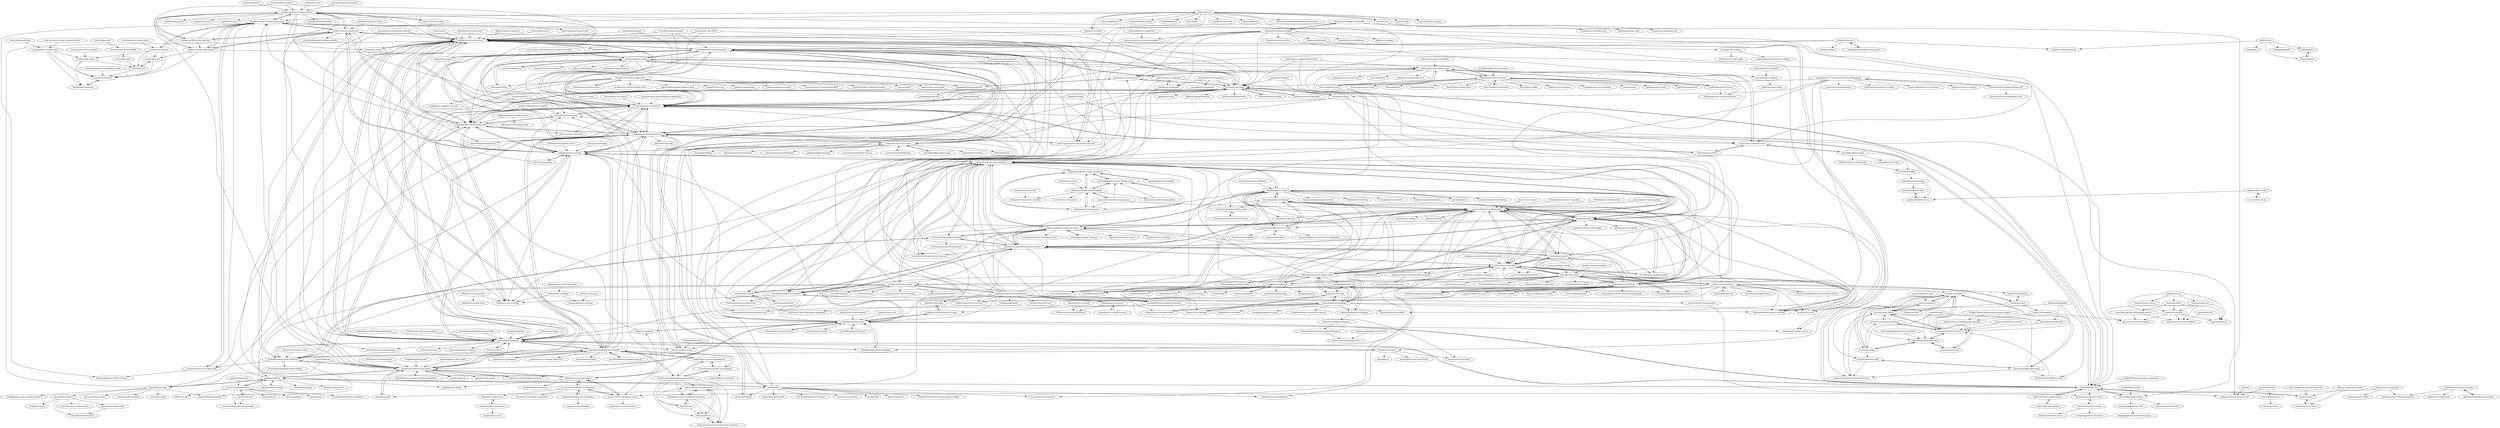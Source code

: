 digraph G {
"synox/youtube-dl-interactive" -> "beekai-oss/react-simple-animate" ["e"=1]
"react-simple-code-editor/react-simple-code-editor" -> "jaredLunde/react-hook" ["e"=1]
"imbhargav5/rooks" -> "jaredLunde/react-hook" ["e"=1]
"wix-incubator/mjml-react" -> "Faire/mjml-react"
"wix-incubator/mjml-react" -> "wix-incubator/mjml-react-example"
"wix-incubator/mjml-react" -> "inventid/maily"
"wix-incubator/mjml-react" -> "sofn-xyz/mailing" ["e"=1]
"wix-incubator/mjml-react" -> "sgwilym/windups"
"wix-incubator/mjml-react" -> "mjmlio/mjml" ["e"=1]
"wix-incubator/mjml-react" -> "aholachek/mobile-first-animation" ["e"=1]
"wix-incubator/mjml-react" -> "KATT/envsafe" ["e"=1]
"theKashey/react-remove-scroll" -> "theKashey/react-focus-lock"
"theKashey/react-remove-scroll" -> "theKashey/react-focus-on"
"theKashey/react-remove-scroll" -> "theKashey/react-remove-scroll-bar"
"theKashey/react-remove-scroll" -> "theKashey/react-scroll-locky"
"theKashey/react-remove-scroll" -> "jossmac/react-scrolllock"
"theKashey/react-remove-scroll" -> "szhsin/react-transition-state"
"theKashey/react-remove-scroll" -> "react-hookz/web" ["e"=1]
"theKashey/react-remove-scroll" -> "shuding/react-wrap-balancer" ["e"=1]
"theKashey/react-remove-scroll" -> "pmndrs/react-use-measure" ["e"=1]
"theKashey/react-remove-scroll" -> "focus-trap/focus-trap" ["e"=1]
"theKashey/react-remove-scroll" -> "kripod/react-polymorphic-box" ["e"=1]
"bitworking/react-scrollmagic" -> "bitworking/react-gsap"
"bitworking/react-scrollmagic" -> "TylerBarnes/gatsby-plugin-transition-link" ["e"=1]
"bitworking/react-scrollmagic" -> "Stanko/react-plx"
"bitworking/react-scrollmagic" -> "antoinelin/react-locomotive-scroll"
"bitworking/react-scrollmagic" -> "squirrelsquirrel88/react-scrollama"
"bitworking/react-scrollmagic" -> "jscottsmith/react-scroll-parallax"
"bitworking/react-gsap" -> "bitworking/react-scrollmagic"
"bitworking/react-gsap" -> "stephenscaff/react-animated-cursor"
"bitworking/react-gsap" -> "antoinelin/react-locomotive-scroll"
"bitworking/react-gsap" -> "greensock/react"
"bitworking/react-gsap" -> "WinterCore/react-text-transition"
"bitworking/react-gsap" -> "basementstudio/scrollytelling" ["e"=1]
"bitworking/react-gsap" -> "rrutsche/react-parallax"
"bitworking/react-gsap" -> "squirrelsquirrel88/react-scrollama"
"bitworking/react-gsap" -> "darkroomengineering/react-lenis" ["e"=1]
"bitworking/react-gsap" -> "14islands/r3f-scroll-rig" ["e"=1]
"bitworking/react-gsap" -> "Stanko/react-plx"
"bitworking/react-gsap" -> "wrongakram/ar-episode1" ["e"=1]
"bitworking/react-gsap" -> "TylerBarnes/gatsby-plugin-transition-link" ["e"=1]
"bitworking/react-gsap" -> "jonathandion/react-tilt" ["e"=1]
"bitworking/react-gsap" -> "darkroomengineering/satus" ["e"=1]
"TylerBarnes/gatsby-plugin-transition-link" -> "bitworking/react-scrollmagic" ["e"=1]
"petecorreia/react-circular-input" -> "beekai-oss/react-smooth-range-input"
"petecorreia/react-circular-input" -> "tudorgergely/use-scroll-to-bottom"
"Swizec/useDimensions" -> "wellyshen/react-cool-dimensions"
"mohitk05/react-insta-stories" -> "beekai-oss/react-simple-img" ["e"=1]
"yjose/reactjs-popup" -> "wellyshen/react-cool-inview" ["e"=1]
"yjose/reactjs-popup" -> "wellyshen/react-cool-portal" ["e"=1]
"pqina/react-filepond" -> "jscottsmith/react-scroll-parallax" ["e"=1]
"pqina/react-filepond" -> "everweij/react-laag" ["e"=1]
"JustFly1984/react-google-maps-api" -> "wellyshen/use-places-autocomplete" ["e"=1]
"airbnb/react-outside-click-handler" -> "Pomax/react-onclickoutside" ["e"=1]
"airbnb/react-outside-click-handler" -> "airbnb/react-with-direction"
"airbnb/react-outside-click-handler" -> "Stanko/react-animate-height"
"airbnb/react-outside-click-handler" -> "ljharb/prop-types-tools" ["e"=1]
"airbnb/react-outside-click-handler" -> "researchgate/react-intersection-observer" ["e"=1]
"tajo/react-movable" -> "wellyshen/react-cool-inview" ["e"=1]
"tajo/react-movable" -> "everweij/react-laag" ["e"=1]
"tajo/react-movable" -> "jask-oss/reaviz" ["e"=1]
"Steveeeie/react-page-transition" -> "WinterCore/react-text-transition"
"Steveeeie/react-page-transition" -> "PedroBern/react-tiger-transition"
"Steveeeie/react-page-transition" -> "stephenscaff/react-animated-cursor"
"Steveeeie/react-page-transition" -> "awesome-reveal/react-awesome-reveal"
"Steveeeie/react-page-transition" -> "ericclemmons/click-to-component" ["e"=1]
"thierryc/react-fullpage" -> "zwug/react-full-page"
"jask-oss/reaviz" -> "jask-oss/rdk" ["e"=1]
"jask-oss/reaviz" -> "reaviz/reaviz" ["e"=1]
"jask-oss/reaviz" -> "Swizec/useDimensions"
"jask-oss/reaviz" -> "kripod/react-hooks"
"jask-oss/reaviz" -> "async-library/react-async" ["e"=1]
"jask-oss/reaviz" -> "elkevinwolf/formal" ["e"=1]
"jask-oss/reaviz" -> "madou/element-motion" ["e"=1]
"jask-oss/reaviz" -> "finnfiddle/potion"
"jask-oss/reaviz" -> "ehmicky/nve" ["e"=1]
"jask-oss/reaviz" -> "tajo/react-movable" ["e"=1]
"jask-oss/reaviz" -> "unsplash/react-trend" ["e"=1]
"jask-oss/reaviz" -> "beekai-oss/react-smooth-range-input"
"jask-oss/reaviz" -> "gokcan/react-shimmer"
"jask-oss/reaviz" -> "alidcast/rogue.js" ["e"=1]
"jask-oss/reaviz" -> "atlassian-labs/storybook-addon-performance" ["e"=1]
"kitze/react-hanger" -> "wellyshen/react-cool-inview" ["e"=1]
"avkonst/hookstate" -> "beekai-oss/react-simple-animate" ["e"=1]
"stephane-monnot/react-vertical-timeline" -> "rrutsche/react-parallax" ["e"=1]
"Andarist/react-textarea-autosize" -> "buildo/react-autosize-textarea" ["e"=1]
"urql-graphql/urql-devtools" -> "urql-graphql/urql-devtools-exchange"
"teodosii/react-notifications-component" -> "gokcan/react-shimmer" ["e"=1]
"nexxtway/react-rainbow" -> "beekai-oss/react-simple-animate" ["e"=1]
"nexxtway/react-rainbow" -> "wellyshen/react-cool-inview" ["e"=1]
"nexxtway/react-rainbow" -> "hernansartorio/react-nice-dates" ["e"=1]
"jxom/awesome-react-headless-components" -> "wellyshen/react-cool-portal" ["e"=1]
"beekai-oss/little-state-machine" -> "beekai-oss/react-simple-animate" ["e"=1]
"beekai-oss/little-state-machine" -> "beekai-oss/react-simple-img" ["e"=1]
"beekai-oss/little-state-machine" -> "beekai-oss/react-flip-numbers" ["e"=1]
"beekai-oss/little-state-machine" -> "beekai-oss/react-smooth-range-input" ["e"=1]
"transitive-bullshit/react-particle-effect-button" -> "Stanko/react-plx" ["e"=1]
"donavon/use-persisted-state" -> "astoilkov/use-local-storage-state" ["e"=1]
"asmyshlyaev177/react-horizontal-scrolling-menu" -> "Norserium/react-indiana-drag-scroll"
"asmyshlyaev177/react-horizontal-scrolling-menu" -> "hew/react-scroll-horizontal"
"asmyshlyaev177/react-horizontal-scrolling-menu" -> "goldenyz/react-perfect-scrollbar" ["e"=1]
"asmyshlyaev177/react-horizontal-scrolling-menu" -> "roderickhsiao/react-in-viewport"
"asmyshlyaev177/react-horizontal-scrolling-menu" -> "express-labs/pure-react-carousel" ["e"=1]
"asmyshlyaev177/react-horizontal-scrolling-menu" -> "everweij/react-laag"
"asmyshlyaev177/react-horizontal-scrolling-menu" -> "szhsin/react-menu" ["e"=1]
"asmyshlyaev177/react-horizontal-scrolling-menu" -> "awesome-reveal/react-awesome-reveal"
"asmyshlyaev177/react-horizontal-scrolling-menu" -> "kevinfarrugia/react-glider"
"asmyshlyaev177/react-horizontal-scrolling-menu" -> "glennreyes/react-countup" ["e"=1]
"hodgef/simple-keyboard" -> "hernansartorio/react-nice-dates" ["e"=1]
"gilbarbara/react-inlinesvg" -> "wellyshen/react-cool-inview" ["e"=1]
"bl00mber/react-phone-input-2" -> "wellyshen/react-cool-img" ["e"=1]
"relay-tools/react-relay-network-modern" -> "yusinto/relay-compiler-plus" ["e"=1]
"squirrelsquirrel88/react-scrollama" -> "mapbox/storytelling" ["e"=1]
"squirrelsquirrel88/react-scrollama" -> "the-pudding/how-to-implement-scrollytelling" ["e"=1]
"squirrelsquirrel88/react-scrollama" -> "bitworking/react-scrollmagic"
"squirrelsquirrel88/react-scrollama" -> "bitworking/react-gsap"
"squirrelsquirrel88/react-scrollama" -> "russellsamora/scrollama" ["e"=1]
"artsy/fresnel" -> "sgwilym/windups"
"artsy/fresnel" -> "next-boost/next-boost" ["e"=1]
"artsy/fresnel" -> "jaredLunde/react-hook"
"artsy/fresnel" -> "wellyshen/react-cool-dimensions"
"artsy/fresnel" -> "realadvisor/rifm" ["e"=1]
"artsy/fresnel" -> "shuding/tilg" ["e"=1]
"artsy/fresnel" -> "stitchesjs/stitches" ["e"=1]
"artsy/fresnel" -> "shuding/react-wrap-balancer" ["e"=1]
"artsy/fresnel" -> "yocontra/react-responsive" ["e"=1]
"artsy/fresnel" -> "pmndrs/react-use-measure" ["e"=1]
"artsy/fresnel" -> "theKashey/react-remove-scroll"
"artsy/fresnel" -> "alewin/useWorker" ["e"=1]
"artsy/fresnel" -> "GoogleChromeLabs/container-query-polyfill" ["e"=1]
"artsy/fresnel" -> "lfades/next-with-apollo" ["e"=1]
"artsy/fresnel" -> "lukemorales/query-key-factory" ["e"=1]
"roginfarrer/collapsed" -> "kunukn/react-collapse"
"reactive/data-client" -> "wellyshen/react-cool-inview" ["e"=1]
"TimboKZ/Chonky" -> "luukdv/gooey-react" ["e"=1]
"TimboKZ/Chonky" -> "wellyshen/react-cool-portal" ["e"=1]
"Oblosys/react-lifecycle-visualizer" -> "gokcan/react-shimmer" ["e"=1]
"WinterCore/react-text-transition" -> "braposo/react-text-loop"
"WinterCore/react-text-transition" -> "Steveeeie/react-page-transition"
"WinterCore/react-text-transition" -> "react-component/texty" ["e"=1]
"WinterCore/react-text-transition" -> "awesome-reveal/react-awesome-reveal"
"WinterCore/react-text-transition" -> "Purii/react-use-scrollspy"
"WinterCore/react-text-transition" -> "bitworking/react-gsap"
"WinterCore/react-text-transition" -> "stephenscaff/react-animated-cursor"
"WinterCore/react-text-transition" -> "heyman333/react-animated-numbers"
"WinterCore/react-text-transition" -> "catalinmiron/react-typical"
"WinterCore/react-text-transition" -> "woofers/react-wavify"
"WinterCore/react-text-transition" -> "Stanko/react-plx"
"WinterCore/react-text-transition" -> "roderickhsiao/react-in-viewport"
"WinterCore/react-text-transition" -> "wellyshen/react-cool-img"
"WinterCore/react-text-transition" -> "AdamRisberg/react-image-magnifiers"
"WinterCore/react-text-transition" -> "rrutsche/react-parallax"
"wojtekmaj/react-date-picker" -> "hernansartorio/react-nice-dates" ["e"=1]
"beekai-oss/react-simple-img" -> "beekai-oss/react-simple-animate"
"beekai-oss/react-simple-img" -> "beekai-oss/react-flip-numbers"
"beekai-oss/react-simple-img" -> "beekai-oss/react-smooth-range-input"
"beekai-oss/react-simple-img" -> "beekai-oss/little-state-machine" ["e"=1]
"beekai-oss/react-simple-img" -> "wellyshen/react-cool-img"
"beekai-oss/react-simple-img" -> "wellyshen/react-cool-onclickoutside"
"beekai-oss/react-simple-img" -> "wellyshen/react-cool-portal"
"beekai-oss/react-simple-img" -> "wellyshen/react-cool-inview"
"beekai-oss/react-simple-img" -> "stereobooster/react-ideal-image" ["e"=1]
"beekai-oss/react-simple-img" -> "researchgate/react-intersection-observer" ["e"=1]
"beekai-oss/react-simple-img" -> "stratiformltd/react-loadable-visibility" ["e"=1]
"mvasin/react-div-100vh" -> "wellyshen/react-cool-portal" ["e"=1]
"mvasin/react-div-100vh" -> "wellyshen/react-cool-inview" ["e"=1]
"mvasin/react-div-100vh" -> "Swizec/useDimensions" ["e"=1]
"aeagle/react-spaces" -> "wellyshen/react-cool-dimensions" ["e"=1]
"aeagle/react-spaces" -> "gokcan/react-shimmer" ["e"=1]
"aeagle/react-spaces" -> "wellyshen/react-cool-inview" ["e"=1]
"aeagle/react-spaces" -> "wellyshen/use-web-animations" ["e"=1]
"n8tb1t/use-scroll-position" -> "dejorrit/scroll-data-hook"
"n8tb1t/use-scroll-position" -> "Purii/react-use-scrollspy"
"VikLiegostaiev/react-page-scroller" -> "zwug/react-full-page"
"VikLiegostaiev/react-page-scroller" -> "react-component/texty" ["e"=1]
"VikLiegostaiev/react-page-scroller" -> "Stanko/react-plx"
"VikLiegostaiev/react-page-scroller" -> "alvarotrigo/react-fullpage"
"VikLiegostaiev/react-page-scroller" -> "bitworking/react-scrollmagic"
"VikLiegostaiev/react-page-scroller" -> "thierryc/react-fullpage"
"VikLiegostaiev/react-page-scroller" -> "lucafalasco/scroll-snap"
"VikLiegostaiev/react-page-scroller" -> "jscottsmith/react-scroll-parallax"
"VikLiegostaiev/react-page-scroller" -> "WinterCore/react-text-transition"
"VikLiegostaiev/react-page-scroller" -> "rrutsche/react-parallax"
"VikLiegostaiev/react-page-scroller" -> "cmswalker/fullpage-react"
"VikLiegostaiev/react-page-scroller" -> "roderickhsiao/react-in-viewport"
"VikLiegostaiev/react-page-scroller" -> "farbenmeer/react-spring-slider" ["e"=1]
"VikLiegostaiev/react-page-scroller" -> "bitworking/react-gsap"
"thedevelobear/react-rewards" -> "wellyshen/react-cool-img" ["e"=1]
"thedevelobear/react-rewards" -> "braposo/react-text-loop" ["e"=1]
"thedevelobear/react-rewards" -> "wellyshen/use-web-animations" ["e"=1]
"sanusart/react-dropdown-select" -> "tbleckert/react-select-search"
"sanusart/react-dropdown-select" -> "hc-oss/react-multi-select-component"
"sanusart/react-dropdown-select" -> "portons/react-native-anime" ["e"=1]
"Paratron/hookrouter" -> "Swizec/useDimensions" ["e"=1]
"kettanaito/atomic-layout" -> "everweij/react-laag" ["e"=1]
"Kiarash-Z/react-modern-calendar-datepicker" -> "hernansartorio/react-nice-dates" ["e"=1]
"fast-average-color/fast-average-color" -> "luukdv/color.js" ["e"=1]
"klendi/react-top-loading-bar" -> "hernansartorio/react-nice-dates" ["e"=1]
"mhnpd/react-loader-spinner" -> "cyntler/hamburger-react" ["e"=1]
"beekai-oss/react-smooth-range-input" -> "beekai-oss/react-flip-numbers"
"beekai-oss/react-smooth-range-input" -> "petecorreia/react-circular-input"
"beekai-oss/react-smooth-range-input" -> "beekai-oss/react-simple-img"
"beekai-oss/react-smooth-range-input" -> "beekai-oss/react-simple-animate"
"beekai-oss/react-smooth-range-input" -> "yusinto/react-site-nav"
"beekai-oss/react-smooth-range-input" -> "tudorgergely/use-scroll-to-bottom"
"beekai-oss/react-smooth-range-input" -> "beekai-oss/react-hook-fetcher"
"Aljullu/react-lazy-load-image-component" -> "wellyshen/react-cool-portal" ["e"=1]
"samuelmeuli/react-magnifier" -> "AdamRisberg/react-image-magnifiers"
"woofers/react-wavify" -> "peacepostman/wavify"
"woofers/react-wavify" -> "stephenscaff/react-animated-cursor"
"woofers/react-wavify" -> "WinterCore/react-text-transition"
"Norserium/react-indiana-drag-scroll" -> "rfmiotto/react-use-draggable-scroll"
"Norserium/react-indiana-drag-scroll" -> "asmyshlyaev177/react-horizontal-scrolling-menu"
"theKashey/react-focus-lock" -> "theKashey/react-focus-on"
"theKashey/react-focus-lock" -> "theKashey/react-remove-scroll"
"theKashey/react-focus-lock" -> "focus-trap/focus-trap-react" ["e"=1]
"theKashey/react-focus-lock" -> "focus-trap/focus-trap" ["e"=1]
"theKashey/react-focus-lock" -> "WICG/focus-visible" ["e"=1]
"theKashey/react-focus-lock" -> "floating-ui/react-popper" ["e"=1]
"theKashey/react-focus-lock" -> "bvaughn/react-error-boundary" ["e"=1]
"theKashey/react-focus-lock" -> "reach/reach-ui" ["e"=1]
"theKashey/react-focus-lock" -> "theKashey/focus-lock" ["e"=1]
"theKashey/react-focus-lock" -> "astroturfcss/astroturf" ["e"=1]
"theKashey/react-focus-lock" -> "testing-library/user-event" ["e"=1]
"theKashey/react-focus-lock" -> "callstack/linaria" ["e"=1]
"theKashey/react-focus-lock" -> "kentcdodds/match-sorter" ["e"=1]
"theKashey/react-focus-lock" -> "staylor/react-helmet-async" ["e"=1]
"theKashey/react-focus-lock" -> "jaredLunde/react-hook"
"alvarotrigo/react-fullpage" -> "zwug/react-full-page"
"alvarotrigo/react-fullpage" -> "thierryc/react-fullpage"
"alvarotrigo/react-fullpage" -> "VikLiegostaiev/react-page-scroller"
"alvarotrigo/react-fullpage" -> "jscottsmith/react-scroll-parallax"
"alvarotrigo/react-fullpage" -> "subtirelumihail/react-fullpage"
"alvarotrigo/react-fullpage" -> "rcaferati/react-awesome-slider" ["e"=1]
"alvarotrigo/react-fullpage" -> "bitworking/react-scrollmagic"
"alvarotrigo/react-fullpage" -> "cmswalker/fullpage-react"
"alvarotrigo/react-fullpage" -> "dbramwell/react-animate-on-scroll" ["e"=1]
"alvarotrigo/react-fullpage" -> "kidjp85/react-id-swiper" ["e"=1]
"alvarotrigo/react-fullpage" -> "rnosov/react-reveal" ["e"=1]
"alvarotrigo/react-fullpage" -> "chenqingspring/react-lottie" ["e"=1]
"alvarotrigo/react-fullpage" -> "fisshy/react-scroll" ["e"=1]
"alvarotrigo/react-fullpage" -> "leandrowd/react-responsive-carousel" ["e"=1]
"alvarotrigo/react-fullpage" -> "Aljullu/react-lazy-load-image-component" ["e"=1]
"kunukn/react-collapse" -> "SparebankenVest/react-css-collapse"
"kunukn/react-collapse" -> "kunukn/react-slide-toggle"
"yusinto/ld-vue" -> "yusinto/ld-scheduler"
"yusinto/ld-vue" -> "yusinto/ld-react"
"realadvisor/rifm" -> "hernansartorio/react-nice-dates" ["e"=1]
"jaredLunde/masonic" -> "jaredLunde/react-hook" ["e"=1]
"beekai-oss/react-flip-numbers" -> "beekai-oss/react-smooth-range-input"
"beekai-oss/react-flip-numbers" -> "beekai-oss/react-simple-img"
"beekai-oss/react-flip-numbers" -> "Leocardoso94/animated-number-react"
"beekai-oss/react-flip-numbers" -> "yusinto/ld-react"
"beekai-oss/react-flip-numbers" -> "beekai-oss/react-simple-animate"
"beekai-oss/react-flip-numbers" -> "yusinto/ld-scheduler"
"laurenashpole/react-inner-image-zoom" -> "AdamRisberg/react-image-magnifiers"
"laurenashpole/react-inner-image-zoom" -> "malaman/react-image-zoom"
"laurenashpole/react-inner-image-zoom" -> "ethanselzer/react-image-magnify"
"jaredLunde/react-hook" -> "imbhargav5/rooks" ["e"=1]
"jaredLunde/react-hook" -> "wellyshen/react-cool-dimensions"
"jaredLunde/react-hook" -> "duskload/react-device-detect" ["e"=1]
"jaredLunde/react-hook" -> "wellyshen/react-cool-inview"
"jaredLunde/react-hook" -> "artsy/fresnel"
"jaredLunde/react-hook" -> "jaredLunde/masonic" ["e"=1]
"jaredLunde/react-hook" -> "theKashey/react-remove-scroll"
"jaredLunde/react-hook" -> "gregberge/react-merge-refs"
"jaredLunde/react-hook" -> "thebuilder/react-intersection-observer" ["e"=1]
"jaredLunde/react-hook" -> "theKashey/react-focus-lock"
"jaredLunde/react-hook" -> "juliencrn/usehooks-ts" ["e"=1]
"jaredLunde/react-hook" -> "pbeshai/use-query-params" ["e"=1]
"jaredLunde/react-hook" -> "wellyshen/react-cool-onclickoutside"
"jaredLunde/react-hook" -> "pmndrs/use-gesture" ["e"=1]
"jaredLunde/react-hook" -> "wellyshen/react-cool-portal"
"march08/animated-burgers" -> "cyntler/hamburger-react" ["e"=1]
"theKashey/react-focus-on" -> "theKashey/react-focus-lock"
"theKashey/react-focus-on" -> "theKashey/react-remove-scroll"
"theKashey/react-focus-on" -> "theKashey/react-remove-scroll-bar"
"tajo/react-range" -> "wellyshen/react-cool-portal" ["e"=1]
"ZeeCoder/use-resize-observer" -> "wellyshen/react-cool-dimensions" ["e"=1]
"Purii/react-use-scrollspy" -> "wellyshen/react-cool-onclickoutside"
"srigar/multiselect-react-dropdown" -> "hc-oss/react-multi-select-component"
"srigar/multiselect-react-dropdown" -> "srigar/react-lazyloading"
"kenshoo/react-multi-select" -> "Khan/react-multi-select"
"kenshoo/react-multi-select" -> "kenshoo/react-tree"
"kripod/react-hooks" -> "joerez/react-transitions" ["e"=1]
"kripod/react-hooks" -> "mitchazj/favourite-react-hooks" ["e"=1]
"kripod/react-hooks" -> "kripod/glaze" ["e"=1]
"kripod/react-hooks" -> "jamiebuilds/react-gridlist"
"kripod/react-hooks" -> "gokcan/react-shimmer"
"gokcan/react-shimmer" -> "wellyshen/react-cool-inview"
"gokcan/react-shimmer" -> "wellyshen/react-cool-dimensions"
"gokcan/react-shimmer" -> "wellyshen/react-cool-img"
"gokcan/react-shimmer" -> "wellyshen/react-cool-portal"
"gokcan/react-shimmer" -> "luukdv/gooey-react"
"gokcan/react-shimmer" -> "wellyshen/use-places-autocomplete"
"gokcan/react-shimmer" -> "PedroBern/react-tiger-transition"
"gokcan/react-shimmer" -> "kripod/react-hooks"
"gokcan/react-shimmer" -> "stereobooster/react-ideal-image" ["e"=1]
"gokcan/react-shimmer" -> "wellyshen/use-web-animations"
"gokcan/react-shimmer" -> "KyleAMathews/react-headroom" ["e"=1]
"gokcan/react-shimmer" -> "Swizec/useAuth" ["e"=1]
"gokcan/react-shimmer" -> "jchiatt/react-chaos"
"gokcan/react-shimmer" -> "ianstormtaylor/react-values" ["e"=1]
"gokcan/react-shimmer" -> "Swizec/useDimensions"
"Cogoport/cogo-toast" -> "cyntler/hamburger-react" ["e"=1]
"alexkatz/react-tiny-popover" -> "everweij/react-laag"
"alexkatz/react-tiny-popover" -> "jasonkuhrt/react-popover" ["e"=1]
"alexkatz/react-tiny-popover" -> "yahoo/react-stickynode" ["e"=1]
"AndreasFaust/react-ticker" -> "AndreasFaust/react-raster"
"AndreasFaust/react-ticker" -> "mxmzb/react-marquee-slider"
"AndreasFaust/react-ticker" -> "jeremyrajan/nice-react-ticker"
"dromru/react-photoswipe-gallery" -> "laurenashpole/react-inner-image-zoom" ["e"=1]
"accurat/tachyons-extra" -> "marianoviola/nord"
"yusinto/react-site-nav" -> "yusinto/ld-vue"
"yusinto/react-site-nav" -> "yusinto/node-wasm"
"yusinto/react-site-nav" -> "yusinto/ld-scheduler"
"yusinto/react-site-nav" -> "beekai-oss/react-smooth-range-input"
"yusinto/react-site-nav" -> "yusinto/ld-react"
"airbnb/lunar" -> "aesthetic-suite/framework"
"airbnb/lunar" -> "airbnb/nimbus"
"airbnb/lunar" -> "milesj/shapeshifter"
"airbnb/lunar" -> "beemojs/beemo"
"airbnb/lunar" -> "airbnb/goji-js"
"Tintef/react-google-places-autocomplete" -> "ErrorPro/react-google-autocomplete"
"Tintef/react-google-places-autocomplete" -> "Tintef/linetef"
"Tintef/react-google-places-autocomplete" -> "NeoCoast/Neox"
"Tintef/react-google-places-autocomplete" -> "Tintef/react-native-headphone-detection"
"Tintef/react-google-places-autocomplete" -> "wellyshen/use-places-autocomplete"
"Tintef/react-google-places-autocomplete" -> "NeoCoast/vue-protect-routes-from-intruders"
"Tintef/react-google-places-autocomplete" -> "NeoCoast/vue-cascader-select"
"Tintef/react-google-places-autocomplete" -> "hibiken/react-places-autocomplete" ["e"=1]
"AdamRisberg/react-image-magnifiers" -> "laurenashpole/react-inner-image-zoom"
"AdamRisberg/react-image-magnifiers" -> "ethanselzer/react-image-magnify"
"AdamRisberg/react-image-magnifiers" -> "samuelmeuli/react-magnifier"
"AdamRisberg/react-image-magnifiers" -> "malaman/react-image-zoom"
"yusinto/relay-compiler-plus" -> "yusinto/node-wasm"
"yusinto/relay-compiler-plus" -> "yusinto/ld-scheduler"
"yusinto/relay-compiler-plus" -> "3stacks/debt-destroyer"
"yusinto/node-wasm" -> "yusinto/ld-scheduler"
"yusinto/node-wasm" -> "3stacks/debt-destroyer"
"yusinto/node-wasm" -> "yusinto/ld-vue"
"aholachek/react-stripe-menu" -> "yusinto/react-site-nav"
"beemojs/beemo" -> "airbnb/nimbus"
"yusinto/ld-react" -> "yusinto/ld-vue"
"yusinto/ld-react" -> "yusinto/ld-scheduler"
"nkint/radial-label-placement" -> "ivanross/git-select-interactive"
"nkint/radial-label-placement" -> "accurat/postcss-fuss"
"nkint/radial-label-placement" -> "accurat/accurapp"
"lucafalasco/datalith" -> "accurat/yogurt-layout"
"lucafalasco/datalith" -> "SerenaG/spotify-charts-map"
"lucafalasco/datalith" -> "accurat/postcss-fuss"
"lucafalasco/datalith" -> "marianoviola/nord"
"lucafalasco/datalith" -> "nkint/radial-label-placement"
"lucafalasco/datalith" -> "ilariaventurini/circle-divided-by-chord"
"lucafalasco/datalith" -> "lucamattiazzi/mussolini"
"lucafalasco/datalith" -> "accurat/accurapp"
"lucafalasco/datalith" -> "ivanross/git-select-interactive"
"alessandrobessi/umarell" -> "ivanross/git-select-interactive"
"observablehq/prettier-react-tachyons" -> "nkint/radial-label-placement"
"reduxjs/cra-template-redux" -> "PedroBern/react-tiger-transition" ["e"=1]
"agneym/playground" -> "wix-incubator/mjml-react" ["e"=1]
"karanpratapsingh/fullstack-starterkit" -> "gokcan/react-shimmer" ["e"=1]
"rpldy/react-uploady" -> "wellyshen/react-cool-inview" ["e"=1]
"rpldy/react-uploady" -> "gokcan/react-shimmer" ["e"=1]
"rpldy/react-uploady" -> "cyntler/hamburger-react" ["e"=1]
"wellyshen/react-cool-inview" -> "wellyshen/react-cool-onclickoutside"
"wellyshen/react-cool-inview" -> "wellyshen/react-cool-img"
"wellyshen/react-cool-inview" -> "wellyshen/react-cool-portal"
"wellyshen/react-cool-inview" -> "wellyshen/react-cool-dimensions"
"wellyshen/react-cool-inview" -> "wellyshen/use-web-animations"
"wellyshen/react-cool-inview" -> "gokcan/react-shimmer"
"wellyshen/react-cool-inview" -> "wellyshen/react-cool-virtual"
"wellyshen/react-cool-inview" -> "everweij/react-laag"
"wellyshen/react-cool-inview" -> "wellyshen/use-places-autocomplete"
"wellyshen/react-cool-inview" -> "luukdv/gooey-react"
"wellyshen/react-cool-inview" -> "thebuilder/react-intersection-observer" ["e"=1]
"wellyshen/react-cool-inview" -> "kitze/react-hanger" ["e"=1]
"wellyshen/react-cool-inview" -> "rcbyr/keen-slider" ["e"=1]
"wellyshen/react-cool-inview" -> "Purii/react-use-scrollspy"
"wellyshen/react-cool-inview" -> "PedroBern/react-tiger-transition"
"rough-stuff/rough-notation" -> "linkstrifer/react-rough-notation" ["e"=1]
"FormidableLabs/renature" -> "teamwalnut/rescript-urql" ["e"=1]
"FormidableLabs/renature" -> "urql-graphql/urql-devtools"
"FormidableLabs/renature" -> "luukdv/gooey-react"
"szhsin/react-menu" -> "szhsin/react-accordion" ["e"=1]
"szhsin/react-menu" -> "wellyshen/react-cool-portal" ["e"=1]
"szhsin/react-menu" -> "everweij/react-laag" ["e"=1]
"szhsin/react-menu" -> "sanusart/react-dropdown-select" ["e"=1]
"szhsin/react-menu" -> "szhsin/react-transition-state" ["e"=1]
"tsparticles/tsparticles" -> "tsparticles/react" ["e"=1]
"alewin/useWorker" -> "wellyshen/use-web-animations" ["e"=1]
"bchao1/chart-race-react" -> "braposo/react-text-loop" ["e"=1]
"dshongphuc/magic-mouse-js" -> "stephenscaff/react-animated-cursor" ["e"=1]
"mat-sz/react-letter" -> "mat-sz/letterparser"
"mat-sz/react-letter" -> "nickjanssen/react-curved-arrow"
"rsify/pico" -> "nickjanssen/react-curved-arrow" ["e"=1]
"romac/react-if" -> "wellyshen/react-cool-inview" ["e"=1]
"sgwilym/windups" -> "beekai-oss/react-smooth-range-input"
"sgwilym/windups" -> "raunofreiberg/inspx" ["e"=1]
"sgwilym/windups" -> "luukdv/gooey-react"
"sgwilym/windups" -> "artsy/fresnel"
"sgwilym/windups" -> "sgwilym/windups-docs"
"sgwilym/windups" -> "discord/focus-rings"
"sgwilym/windups" -> "wix-incubator/mjml-react"
"sgwilym/windups" -> "hernansartorio/react-nice-dates"
"sgwilym/windups" -> "albingroen/react-cmdk" ["e"=1]
"maxchehab/phelia" -> "gokcan/react-shimmer" ["e"=1]
"wellyshen/use-places-autocomplete" -> "hibiken/react-places-autocomplete" ["e"=1]
"wellyshen/use-places-autocomplete" -> "PedroBern/react-tiger-transition"
"wellyshen/use-places-autocomplete" -> "Tintef/react-google-places-autocomplete"
"wellyshen/use-places-autocomplete" -> "JustFly1984/react-google-maps-api" ["e"=1]
"wellyshen/use-places-autocomplete" -> "wellyshen/react-cool-inview"
"wellyshen/use-places-autocomplete" -> "wellyshen/react-cool-onclickoutside"
"wellyshen/use-places-autocomplete" -> "ErrorPro/react-google-autocomplete"
"wellyshen/use-places-autocomplete" -> "gokcan/react-shimmer"
"wellyshen/use-places-autocomplete" -> "hernansartorio/react-nice-dates"
"wellyshen/use-places-autocomplete" -> "wellyshen/react-cool-img"
"wellyshen/use-places-autocomplete" -> "ubilabs/react-geosuggest" ["e"=1]
"wellyshen/use-places-autocomplete" -> "wellyshen/react-cool-dimensions"
"wellyshen/use-places-autocomplete" -> "google-map-react/google-map-react" ["e"=1]
"wellyshen/use-places-autocomplete" -> "wellyshen/use-web-animations"
"wellyshen/use-places-autocomplete" -> "TanStack/react-charts" ["e"=1]
"camwiegert/typical" -> "catalinmiron/react-typical" ["e"=1]
"awesome-reveal/react-awesome-reveal" -> "rnosov/react-reveal" ["e"=1]
"awesome-reveal/react-awesome-reveal" -> "jscottsmith/react-scroll-parallax"
"awesome-reveal/react-awesome-reveal" -> "WinterCore/react-text-transition"
"awesome-reveal/react-awesome-reveal" -> "cyntler/hamburger-react"
"awesome-reveal/react-awesome-reveal" -> "rrutsche/react-parallax"
"awesome-reveal/react-awesome-reveal" -> "stephenscaff/react-animated-cursor"
"awesome-reveal/react-awesome-reveal" -> "Stanko/react-plx"
"awesome-reveal/react-awesome-reveal" -> "Steveeeie/react-page-transition"
"awesome-reveal/react-awesome-reveal" -> "malerba118/scrollex" ["e"=1]
"awesome-reveal/react-awesome-reveal" -> "dbramwell/react-animate-on-scroll" ["e"=1]
"awesome-reveal/react-awesome-reveal" -> "heyman333/react-animated-numbers"
"awesome-reveal/react-awesome-reveal" -> "thebuilder/react-intersection-observer" ["e"=1]
"awesome-reveal/react-awesome-reveal" -> "bitworking/react-gsap"
"awesome-reveal/react-awesome-reveal" -> "wellyshen/react-cool-dimensions"
"awesome-reveal/react-awesome-reveal" -> "wellyshen/react-cool-portal"
"wellyshen/react-cool-onclickoutside" -> "wellyshen/react-cool-portal"
"wellyshen/react-cool-onclickoutside" -> "wellyshen/react-cool-inview"
"wellyshen/react-cool-onclickoutside" -> "wellyshen/react-cool-img"
"wellyshen/react-cool-onclickoutside" -> "wellyshen/react-cool-dimensions"
"wellyshen/react-cool-onclickoutside" -> "wellyshen/react-cool-form"
"wellyshen/react-cool-onclickoutside" -> "wellyshen/use-web-animations"
"wellyshen/react-cool-onclickoutside" -> "everweij/react-laag"
"wellyshen/react-cool-onclickoutside" -> "Purii/react-use-scrollspy"
"wellyshen/react-cool-onclickoutside" -> "alex-cory/react-useportal" ["e"=1]
"wellyshen/react-cool-onclickoutside" -> "wellyshen/use-places-autocomplete"
"wellyshen/react-cool-onclickoutside" -> "beekai-oss/react-smooth-range-input"
"wellyshen/react-cool-onclickoutside" -> "beekai-oss/react-simple-img"
"malerba118/react-particle-image" -> "malerba118/scrollex" ["e"=1]
"malerba118/react-particle-image" -> "cyntler/hamburger-react"
"vorillaz/devicons" -> "beekai-oss/react-simple-animate" ["e"=1]
"catalinmiron/react-typical" -> "camwiegert/typical" ["e"=1]
"catalinmiron/react-typical" -> "jstejada/react-typist"
"catalinmiron/react-typical" -> "WinterCore/react-text-transition"
"catalinmiron/react-typical" -> "woofers/react-wavify"
"catalinmiron/react-typical" -> "notadamking/react-typing-animation"
"catalinmiron/react-typical" -> "cyntler/hamburger-react"
"catalinmiron/react-typical" -> "PedroBern/react-tiger-transition"
"catalinmiron/react-typical" -> "nandorojo/dripsy" ["e"=1]
"catalinmiron/react-typical" -> "awesome-reveal/react-awesome-reveal"
"catalinmiron/react-typical" -> "useAnimations/react-useanimations"
"catalinmiron/react-typical" -> "wellyshen/react-cool-inview"
"catalinmiron/react-typical" -> "sgwilym/windups"
"catalinmiron/react-typical" -> "mrousavy/react-native-blurhash" ["e"=1]
"catalinmiron/react-typical" -> "rcaferati/react-awesome-slider" ["e"=1]
"catalinmiron/react-typical" -> "markusenglund/react-switch" ["e"=1]
"heyman333/react-animated-numbers" -> "Leocardoso94/animated-number-react"
"heyman333/react-animated-numbers" -> "kevinfarrugia/react-glider"
"jxom/bumbag-ui" -> "hernansartorio/react-nice-dates" ["e"=1]
"joeattardi/picmo" -> "discord/focus-rings" ["e"=1]
"joeattardi/picmo" -> "hernansartorio/react-nice-dates" ["e"=1]
"FormidableLabs/react-swipeable" -> "jscottsmith/react-scroll-parallax" ["e"=1]
"mxmzb/react-marquee-slider" -> "AndreasFaust/react-ticker"
"Swizec/useAuth" -> "gokcan/react-shimmer" ["e"=1]
"jeffersonlicet/react-motion-layout" -> "jeffersonlicet/use-image-color"
"jeffersonlicet/react-motion-layout" -> "wellyshen/react-cool-onclickoutside"
"wellyshen/react-cool-dimensions" -> "wellyshen/react-cool-inview"
"wellyshen/react-cool-dimensions" -> "wellyshen/react-cool-portal"
"wellyshen/react-cool-dimensions" -> "wellyshen/react-cool-onclickoutside"
"wellyshen/react-cool-dimensions" -> "wellyshen/react-cool-img"
"wellyshen/react-cool-dimensions" -> "wellyshen/use-web-animations"
"wellyshen/react-cool-dimensions" -> "gokcan/react-shimmer"
"wellyshen/react-cool-dimensions" -> "Swizec/useDimensions"
"wellyshen/react-cool-dimensions" -> "jaredLunde/react-hook"
"wellyshen/react-cool-dimensions" -> "everweij/react-laag"
"wellyshen/react-cool-dimensions" -> "wellyshen/react-cool-form"
"wellyshen/react-cool-dimensions" -> "ZeeCoder/use-resize-observer" ["e"=1]
"wellyshen/react-cool-dimensions" -> "codecks-io/react-sticky-box"
"wellyshen/react-cool-dimensions" -> "Telsho/react-google-flight-datepicker"
"wellyshen/react-cool-dimensions" -> "luukdv/gooey-react"
"wellyshen/react-cool-dimensions" -> "aeagle/react-spaces" ["e"=1]
"wellyshen/use-web-animations" -> "wellyshen/react-cool-inview"
"wellyshen/use-web-animations" -> "wellyshen/react-cool-portal"
"wellyshen/use-web-animations" -> "wellyshen/react-cool-img"
"wellyshen/use-web-animations" -> "wellyshen/react-cool-dimensions"
"wellyshen/use-web-animations" -> "wellyshen/react-cool-onclickoutside"
"wellyshen/use-web-animations" -> "alewin/useWorker" ["e"=1]
"wellyshen/use-web-animations" -> "wellyshen/react-cool-virtual"
"wellyshen/use-web-animations" -> "gokcan/react-shimmer"
"wellyshen/use-web-animations" -> "styled-components/xstyled" ["e"=1]
"wellyshen/use-web-animations" -> "wellyshen/react-cool-form"
"wellyshen/use-web-animations" -> "hernansartorio/react-nice-dates"
"wellyshen/use-web-animations" -> "szhsin/react-transition-state"
"wellyshen/use-web-animations" -> "researchgate/react-intersection-observer" ["e"=1]
"wellyshen/use-web-animations" -> "jlkiri/react-easy-flip"
"wellyshen/use-web-animations" -> "everweij/react-laag"
"mkosir/react-parallax-tilt" -> "rrutsche/react-parallax" ["e"=1]
"mkosir/react-parallax-tilt" -> "jscottsmith/react-scroll-parallax" ["e"=1]
"mkosir/react-parallax-tilt" -> "stephenscaff/react-animated-cursor" ["e"=1]
"Temzasse/react-modal-sheet" -> "everweij/react-laag" ["e"=1]
"pmndrs/react-use-measure" -> "gregberge/react-merge-refs" ["e"=1]
"pmndrs/react-use-measure" -> "everweij/react-laag" ["e"=1]
"pmndrs/react-use-measure" -> "theKashey/react-remove-scroll" ["e"=1]
"robinloeffel/cosha" -> "wellyshen/react-cool-portal" ["e"=1]
"robinloeffel/cosha" -> "wellyshen/use-web-animations" ["e"=1]
"everweij/react-laag" -> "wellyshen/react-cool-onclickoutside"
"everweij/react-laag" -> "wellyshen/react-cool-inview"
"everweij/react-laag" -> "wellyshen/react-cool-portal"
"everweij/react-laag" -> "wellyshen/react-cool-dimensions"
"everweij/react-laag" -> "pmndrs/use-asset" ["e"=1]
"everweij/react-laag" -> "Bedrock-Layouts/Bedrock" ["e"=1]
"everweij/react-laag" -> "pmndrs/react-use-measure" ["e"=1]
"everweij/react-laag" -> "kettanaito/atomic-layout" ["e"=1]
"everweij/react-laag" -> "tbleckert/react-select-search"
"everweij/react-laag" -> "luukdv/gooey-react"
"everweij/react-laag" -> "szhsin/react-menu" ["e"=1]
"everweij/react-laag" -> "tatethurston/nextjs-routes" ["e"=1]
"everweij/react-laag" -> "gokcan/react-shimmer"
"everweij/react-laag" -> "Temzasse/react-modal-sheet" ["e"=1]
"everweij/react-laag" -> "beekai-oss/react-smooth-range-input"
"discord/focus-layers" -> "discord/use-memo-value"
"discord/focus-layers" -> "pacocoursey/use-descendants"
"discord/focus-layers" -> "discord/react-base-hooks"
"discord/focus-layers" -> "msaglJS/msagl-js"
"zerosoul/rc-bullets" -> "braposo/react-text-loop" ["e"=1]
"nmn/react-timeago" -> "milosjanda/react-scroll-up" ["e"=1]
"luispuig/react-snaplist-carousel" -> "petecorreia/react-circular-input"
"craig1123/react-recipes" -> "beekai-oss/react-simple-animate" ["e"=1]
"craig1123/react-recipes" -> "wellyshen/react-cool-inview" ["e"=1]
"reaviz/reaviz" -> "jask-oss/reaviz" ["e"=1]
"reaviz/reaviz" -> "FormidableLabs/renature" ["e"=1]
"PedroBern/react-tiger-transition" -> "wellyshen/use-places-autocomplete"
"PedroBern/react-tiger-transition" -> "Steveeeie/react-page-transition"
"PedroBern/react-tiger-transition" -> "wellyshen/react-cool-inview"
"PedroBern/react-tiger-transition" -> "hernansartorio/react-nice-dates"
"PedroBern/react-tiger-transition" -> "gokcan/react-shimmer"
"PedroBern/react-tiger-transition" -> "petecorreia/react-circular-input"
"PedroBern/react-tiger-transition" -> "christiandavid/gatsby-theme-byfolio" ["e"=1]
"astoilkov/use-local-storage-state" -> "donavon/use-persisted-state" ["e"=1]
"astoilkov/use-local-storage-state" -> "astoilkov/use-session-storage-state"
"astoilkov/use-local-storage-state" -> "JohannesKlauss/react-hotkeys-hook" ["e"=1]
"astoilkov/use-local-storage-state" -> "desko27/react-call" ["e"=1]
"astoilkov/use-local-storage-state" -> "wellyshen/react-cool-onclickoutside"
"astoilkov/use-local-storage-state" -> "imbhargav5/rooks" ["e"=1]
"astoilkov/use-local-storage-state" -> "pmndrs/suspend-react" ["e"=1]
"astoilkov/use-local-storage-state" -> "alexreardon/tiny-invariant" ["e"=1]
"astoilkov/use-local-storage-state" -> "wellyshen/use-web-animations"
"astoilkov/use-local-storage-state" -> "cchanxzy/react-currency-input-field" ["e"=1]
"astoilkov/use-local-storage-state" -> "gregberge/react-merge-refs"
"astoilkov/use-local-storage-state" -> "cyrilwanner/next-optimized-images" ["e"=1]
"astoilkov/use-local-storage-state" -> "seek-oss/treat" ["e"=1]
"astoilkov/use-local-storage-state" -> "slorber/react-async-hook" ["e"=1]
"astoilkov/use-local-storage-state" -> "luispuig/react-snaplist-carousel"
"hernansartorio/react-nice-dates" -> "Kiarash-Z/react-modern-calendar-datepicker" ["e"=1]
"hernansartorio/react-nice-dates" -> "PedroBern/react-tiger-transition"
"hernansartorio/react-nice-dates" -> "Telsho/react-google-flight-datepicker"
"hernansartorio/react-nice-dates" -> "beekai-oss/react-smooth-range-input"
"hernansartorio/react-nice-dates" -> "wellyshen/use-places-autocomplete"
"hernansartorio/react-nice-dates" -> "wellyshen/react-cool-inview"
"hernansartorio/react-nice-dates" -> "cyntler/hamburger-react"
"hernansartorio/react-nice-dates" -> "tbleckert/react-select-search"
"hernansartorio/react-nice-dates" -> "gokcan/react-shimmer"
"hernansartorio/react-nice-dates" -> "wellyshen/use-web-animations"
"hernansartorio/react-nice-dates" -> "realadvisor/rifm" ["e"=1]
"hernansartorio/react-nice-dates" -> "jxom/bumbag-ui" ["e"=1]
"hernansartorio/react-nice-dates" -> "wellyshen/react-cool-onclickoutside"
"hernansartorio/react-nice-dates" -> "sgwilym/windups"
"hernansartorio/react-nice-dates" -> "gpbl/react-day-picker" ["e"=1]
"stephenscaff/react-animated-cursor" -> "bitworking/react-gsap"
"stephenscaff/react-animated-cursor" -> "WinterCore/react-text-transition"
"stephenscaff/react-animated-cursor" -> "woofers/react-wavify"
"stephenscaff/react-animated-cursor" -> "dshongphuc/magic-mouse-js" ["e"=1]
"stephenscaff/react-animated-cursor" -> "ajmnz/custom-cursor-react"
"stephenscaff/react-animated-cursor" -> "johnpolacek/TweenPages"
"stephenscaff/react-animated-cursor" -> "awesome-reveal/react-awesome-reveal"
"stephenscaff/react-animated-cursor" -> "Steveeeie/react-page-transition"
"stephenscaff/react-animated-cursor" -> "wrongakram/react-hamburger-menu" ["e"=1]
"stephenscaff/react-animated-cursor" -> "bitworking/react-scrollmagic"
"joshwnj/react-visibility-sensor" -> "fkhadra/react-on-screen" ["e"=1]
"jasminmif/react-interactive-paycard" -> "wellyshen/react-cool-inview" ["e"=1]
"jasminmif/react-interactive-paycard" -> "gokcan/react-shimmer" ["e"=1]
"tsparticles/templates" -> "tsparticles/react-landing-page-template"
"tsparticles/templates" -> "tsparticles/vue-auth-template"
"mapbox/storytelling" -> "squirrelsquirrel88/react-scrollama" ["e"=1]
"wellyshen/react-cool-portal" -> "wellyshen/react-cool-onclickoutside"
"wellyshen/react-cool-portal" -> "wellyshen/react-cool-inview"
"wellyshen/react-cool-portal" -> "wellyshen/react-cool-dimensions"
"wellyshen/react-cool-portal" -> "wellyshen/use-web-animations"
"wellyshen/react-cool-portal" -> "wellyshen/react-cool-img"
"wellyshen/react-cool-portal" -> "wellyshen/react-cool-form"
"wellyshen/react-cool-portal" -> "alex-cory/react-useportal" ["e"=1]
"wellyshen/react-cool-portal" -> "everweij/react-laag"
"wellyshen/react-cool-portal" -> "gokcan/react-shimmer"
"wellyshen/react-cool-portal" -> "nickjanssen/react-curved-arrow"
"wellyshen/react-cool-portal" -> "Purii/react-use-scrollspy"
"wellyshen/react-cool-portal" -> "luukdv/gooey-react"
"fraserxu/react-dropdown" -> "Fauntleroy/react-simple-dropdown"
"fraserxu/react-dropdown" -> "sanusart/react-dropdown-select"
"fraserxu/react-dropdown" -> "aaronshaf/react-toggle" ["e"=1]
"useAnimations/react-useanimations" -> "wellyshen/react-cool-inview"
"useAnimations/react-useanimations" -> "WinterCore/react-text-transition"
"useAnimations/react-useanimations" -> "cyntler/hamburger-react"
"useAnimations/react-useanimations" -> "catalinmiron/react-typical"
"useAnimations/react-useanimations" -> "thedevelobear/react-rewards" ["e"=1]
"useAnimations/react-useanimations" -> "malerba118/scrollex" ["e"=1]
"useAnimations/react-useanimations" -> "gokcan/react-shimmer"
"useAnimations/react-useanimations" -> "everweij/react-laag"
"useAnimations/react-useanimations" -> "jscottsmith/react-scroll-parallax"
"useAnimations/react-useanimations" -> "joerez/react-transitions" ["e"=1]
"useAnimations/react-useanimations" -> "justin-chu/react-fast-marquee" ["e"=1]
"useAnimations/react-useanimations" -> "timolins/react-hot-toast" ["e"=1]
"useAnimations/react-useanimations" -> "stephenscaff/react-animated-cursor"
"useAnimations/react-useanimations" -> "heyman333/react-animated-numbers"
"useAnimations/react-useanimations" -> "emilkowalski/sonner" ["e"=1]
"Telsho/react-google-flight-datepicker" -> "hernansartorio/react-nice-dates"
"Namide/extract-colors" -> "luukdv/color.js"
"luukdv/gooey-react" -> "cyntler/hamburger-react"
"luukdv/gooey-react" -> "nickjanssen/react-curved-arrow"
"luukdv/gooey-react" -> "mxmzb/react-marquee-slider"
"luukdv/gooey-react" -> "FormidableLabs/renature"
"luukdv/gooey-react" -> "wellyshen/react-cool-inview"
"luukdv/gooey-react" -> "luukdv/color.js"
"luukdv/gooey-react" -> "gokcan/react-shimmer"
"luukdv/gooey-react" -> "wellyshen/react-cool-portal"
"luukdv/gooey-react" -> "linkstrifer/react-rough-notation"
"luukdv/gooey-react" -> "sgwilym/windups"
"luukdv/gooey-react" -> "beekai-oss/react-smooth-range-input"
"luukdv/gooey-react" -> "everweij/react-laag"
"lindelof/particles-bg" -> "wufe/react-particles-js" ["e"=1]
"gregberge/react-merge-refs" -> "pmndrs/react-use-measure" ["e"=1]
"gregberge/react-merge-refs" -> "wojtekmaj/merge-refs"
"Tintef/react-native-headphone-detection" -> "NeoCoast/Neox"
"Tintef/react-native-headphone-detection" -> "NeoCoast/vue-cascader-select"
"Tintef/react-native-headphone-detection" -> "Tintef/linetef"
"Tintef/react-native-headphone-detection" -> "NeoCoast/vue-protect-routes-from-intruders"
"linkstrifer/react-rough-notation" -> "rough-stuff/rough-notation" ["e"=1]
"linkstrifer/react-rough-notation" -> "luukdv/gooey-react"
"wellyshen/react-cool-img" -> "wellyshen/react-cool-inview"
"wellyshen/react-cool-img" -> "wellyshen/react-cool-onclickoutside"
"wellyshen/react-cool-img" -> "wellyshen/react-cool-dimensions"
"wellyshen/react-cool-img" -> "wellyshen/use-web-animations"
"wellyshen/react-cool-img" -> "wellyshen/react-cool-portal"
"wellyshen/react-cool-img" -> "beekai-oss/react-simple-img"
"wellyshen/react-cool-img" -> "gokcan/react-shimmer"
"wellyshen/react-cool-img" -> "EmaSuriano/react-scroll-section"
"wellyshen/react-cool-img" -> "wellyshen/react-cool-virtual"
"wellyshen/react-cool-img" -> "WinterCore/react-text-transition"
"wellyshen/react-cool-img" -> "Purii/react-use-scrollspy"
"wellyshen/react-cool-img" -> "wellyshen/use-places-autocomplete"
"wellyshen/react-cool-img" -> "mbrevda/react-image" ["e"=1]
"wellyshen/react-cool-img" -> "wellyshen/react-cool-form"
"wellyshen/react-cool-form" -> "wellyshen/react-cool-onclickoutside"
"airbnb/nimbus" -> "beemojs/beemo"
"hc-oss/react-multi-select-component" -> "srigar/multiselect-react-dropdown"
"hc-oss/react-multi-select-component" -> "tbleckert/react-select-search"
"hc-oss/react-multi-select-component" -> "hc-oss/react-tag-input-component"
"hc-oss/react-multi-select-component" -> "Khan/react-multi-select"
"hc-oss/react-multi-select-component" -> "sanusart/react-dropdown-select"
"mat-sz/letterparser" -> "mat-sz/vue-letter"
"launchdarkly/jest-launchdarkly-mock" -> "yusinto/ld-scheduler"
"ilariaventurini/ohlala" -> "ivanross/git-select-interactive"
"ilariaventurini/ohlala" -> "accurat/yogurt-layout"
"ilariaventurini/ohlala" -> "alessandrobessi/umarell"
"ilariaventurini/ohlala" -> "ilariaventurini/ohlala-vscode"
"fcisio/gatsby-locomotivescroll-starter" -> "antoinelin/react-locomotive-scroll"
"ivanross/git-select-interactive" -> "nkint/radial-label-placement"
"ivanross/git-select-interactive" -> "accurat/yogurt-layout"
"ivanross/git-select-interactive" -> "accurat/react-animated-dataset"
"discord/use-memo-value" -> "discord/react-base-hooks"
"ilariaventurini/colors-convert" -> "ivanross/git-select-interactive"
"Tintef/linetef" -> "NeoCoast/Neox"
"Tintef/linetef" -> "Tintef/react-native-headphone-detection"
"Tintef/linetef" -> "NeoCoast/vue-cascader-select"
"accurat/react-animated-dataset" -> "ivanross/git-select-interactive"
"accurat/react-animated-dataset" -> "accurat/yogurt-layout"
"SerenaG/spotify-charts-map" -> "ilariaventurini/circle-divided-by-chord"
"SerenaG/spotify-charts-map" -> "lucafalasco/datalith"
"SerenaG/spotify-charts-map" -> "lucamattiazzi/mussolini"
"SerenaG/spotify-charts-map" -> "ilariaventurini/ohlala-vscode"
"SerenaG/spotify-charts-map" -> "accurat/yogurt-layout"
"lucamattiazzi/mussolini" -> "ilariaventurini/circle-divided-by-chord"
"lucamattiazzi/mussolini" -> "SerenaG/spotify-charts-map"
"tsparticles/gatsby-landing-page-starter" -> "tsparticles/vue3-auth-template"
"tsparticles/gatsby-landing-page-starter" -> "tsparticles/vue-auth-template"
"ilariaventurini/ohlala-vscode" -> "ivanross/git-select-interactive"
"marianoviola/nord" -> "accurat/yogurt-layout"
"marianoviola/nord" -> "lucafalasco/datalith"
"marianoviola/nord" -> "ilariaventurini/circle-divided-by-chord"
"NeoCoast/vue-protect-routes-from-intruders" -> "NeoCoast/Neox"
"NeoCoast/vue-cascader-select" -> "NeoCoast/Neox"
"NeoCoast/vue-cascader-select" -> "Tintef/react-native-headphone-detection"
"NeoCoast/vue-cascader-select" -> "NeoCoast/vue-protect-routes-from-intruders"
"NeoCoast/Neox" -> "NeoCoast/vue-protect-routes-from-intruders"
"NeoCoast/Neox" -> "NeoCoast/vue-cascader-select"
"GoogleChromeLabs/mojom-language-support" -> "tsparticles/react-landing-page-template"
"cassiozen/useStateMachine" -> "wellyshen/react-cool-virtual" ["e"=1]
"cyntler/hamburger-react" -> "luukdv/gooey-react"
"cyntler/hamburger-react" -> "awesome-reveal/react-awesome-reveal"
"cyntler/hamburger-react" -> "negomi/react-burger-menu" ["e"=1]
"cyntler/hamburger-react" -> "KyleAMathews/react-headroom" ["e"=1]
"cyntler/hamburger-react" -> "malerba118/react-particle-image"
"cyntler/hamburger-react" -> "rcaferati/react-awesome-button" ["e"=1]
"cyntler/hamburger-react" -> "march08/animated-burgers" ["e"=1]
"cyntler/hamburger-react" -> "hernansartorio/react-nice-dates"
"cyntler/hamburger-react" -> "WinterCore/react-text-transition"
"cyntler/hamburger-react" -> "wellyshen/react-cool-inview"
"cyntler/hamburger-react" -> "wellyshen/react-cool-portal"
"cyntler/hamburger-react" -> "jscottsmith/react-scroll-parallax"
"cyntler/hamburger-react" -> "PedroBern/react-tiger-transition"
"cyntler/hamburger-react" -> "rpldy/react-uploady" ["e"=1]
"cyntler/hamburger-react" -> "innFactory/react-planet" ["e"=1]
"discord/focus-rings" -> "discord/focus-layers"
"discord/focus-rings" -> "fymmot/inclusive-dates" ["e"=1]
"discord/focus-rings" -> "sgwilym/windups"
"discord/focus-rings" -> "jamiebuilds/react-gridlist"
"discord/focus-rings" -> "atlassian-labs/compiled" ["e"=1]
"discord/focus-rings" -> "ynnoj/next-stripe" ["e"=1]
"discord/focus-rings" -> "wellyshen/use-web-animations"
"discord/focus-rings" -> "wellyshen/react-cool-inview"
"discord/focus-rings" -> "jevakallio/jest-clean-console-reporter" ["e"=1]
"ubilabs/react-geosuggest" -> "wellyshen/use-places-autocomplete" ["e"=1]
"1000ship/react-scroll-motion" -> "jscottsmith/react-scroll-parallax" ["e"=1]
"jevakallio/git-notify" -> "FormidableLabs/renature" ["e"=1]
"LinkSofuny/react-study-guide" -> "myNameIsDu/aktiv"
"rrutsche/react-parallax" -> "jscottsmith/react-scroll-parallax"
"rrutsche/react-parallax" -> "Stanko/react-plx"
"rrutsche/react-parallax" -> "rnosov/react-reveal" ["e"=1]
"rrutsche/react-parallax" -> "drcmda/react-springy-parallax" ["e"=1]
"rrutsche/react-parallax" -> "react-component/scroll-anim" ["e"=1]
"rrutsche/react-parallax" -> "bitworking/react-gsap"
"rrutsche/react-parallax" -> "dbramwell/react-animate-on-scroll" ["e"=1]
"rrutsche/react-parallax" -> "awesome-reveal/react-awesome-reveal"
"rrutsche/react-parallax" -> "jstejada/react-typist"
"rrutsche/react-parallax" -> "WinterCore/react-text-transition"
"rrutsche/react-parallax" -> "keske/react-parallax-component" ["e"=1]
"rrutsche/react-parallax" -> "lucafalasco/scroll-snap"
"rrutsche/react-parallax" -> "VikLiegostaiev/react-page-scroller"
"rrutsche/react-parallax" -> "mkosir/react-parallax-tilt" ["e"=1]
"rrutsche/react-parallax" -> "jscottsmith/react-scroll-parallax-examples"
"azazdeaz/react-gsap-enhancer" -> "bitworking/react-gsap" ["e"=1]
"mechaniac/Map-of-Javascript" -> "wellyshen/react-cool-virtual" ["e"=1]
"justin-chu/react-fast-marquee" -> "mxmzb/react-marquee-slider" ["e"=1]
"justin-chu/react-fast-marquee" -> "jscottsmith/react-scroll-parallax" ["e"=1]
"stipsan/react-spring-bottom-sheet" -> "theKashey/react-remove-scroll" ["e"=1]
"stipsan/react-spring-bottom-sheet" -> "WinterCore/react-text-transition" ["e"=1]
"stipsan/react-spring-bottom-sheet" -> "everweij/react-laag" ["e"=1]
"Vibrant-Colors/node-vibrant" -> "luukdv/color.js" ["e"=1]
"Vibrant-Colors/node-vibrant" -> "Namide/extract-colors" ["e"=1]
"KyleAMathews/react-headroom" -> "cyntler/hamburger-react" ["e"=1]
"KyleAMathews/react-headroom" -> "gokcan/react-shimmer" ["e"=1]
"buildo/react-autosize-textarea" -> "Andarist/react-textarea-autosize" ["e"=1]
"buildo/react-autosize-textarea" -> "Fauntleroy/react-simple-dropdown"
"buildo/react-autosize-textarea" -> "buildo/react-components" ["e"=1]
"wellyshen/react-cool-virtual" -> "wellyshen/react-cool-inview"
"wellyshen/react-cool-virtual" -> "petyosi/react-virtuoso" ["e"=1]
"wellyshen/react-cool-virtual" -> "wellyshen/use-web-animations"
"wellyshen/react-cool-virtual" -> "wellyshen/react-cool-img"
"wellyshen/react-cool-virtual" -> "TanStack/virtual" ["e"=1]
"wellyshen/react-cool-virtual" -> "mechaniac/Map-of-Javascript" ["e"=1]
"wellyshen/react-cool-virtual" -> "cassiozen/useStateMachine" ["e"=1]
"wellyshen/react-cool-virtual" -> "naver/egjs-flicking" ["e"=1]
"wellyshen/react-cool-virtual" -> "clauderic/react-tiny-virtual-list" ["e"=1]
"wellyshen/react-cool-virtual" -> "everweij/react-laag"
"wellyshen/react-cool-virtual" -> "wellyshen/react-cool-form"
"wellyshen/react-cool-virtual" -> "wellyshen/react-cool-dimensions"
"wellyshen/react-cool-virtual" -> "heyitsarpit/react-hooks-library"
"wellyshen/react-cool-virtual" -> "glideapps/glide-data-grid" ["e"=1]
"wellyshen/react-cool-virtual" -> "estevanmaito/windmill-react-ui" ["e"=1]
"devrnt/react-use-wizard" -> "wellyshen/react-cool-portal" ["e"=1]
"tbleckert/react-select-search" -> "sanusart/react-dropdown-select"
"tbleckert/react-select-search" -> "hc-oss/react-multi-select-component"
"tbleckert/react-select-search" -> "wellyshen/react-cool-inview"
"tbleckert/react-select-search" -> "everweij/react-laag"
"tbleckert/react-select-search" -> "maslianok/react-select-me"
"tbleckert/react-select-search" -> "hernansartorio/react-nice-dates"
"tbleckert/react-select-search" -> "rpldy/react-uploady" ["e"=1]
"tbleckert/react-select-search" -> "Splidejs/react-splide"
"antoinelin/react-locomotive-scroll" -> "fcisio/gatsby-locomotivescroll-starter"
"statsig-io/statuspage" -> "wellyshen/react-cool-img" ["e"=1]
"codecks-io/react-sticky-box" -> "yahoo/react-stickynode" ["e"=1]
"codecks-io/react-sticky-box" -> "WinterCore/react-text-transition"
"codecks-io/react-sticky-box" -> "szhsin/react-accordion"
"codecks-io/react-sticky-box" -> "wellyshen/react-cool-dimensions"
"szhsin/react-transition-state" -> "szhsin/react-accordion"
"szhsin/react-transition-state" -> "iamyoki/transition-hook"
"szhsin/react-transition-state" -> "theKashey/react-remove-scroll"
"makotot/react-scrollspy" -> "Purii/react-use-scrollspy"
"makotot/react-scrollspy" -> "milosjanda/react-scroll-up"
"nateplusplus/pushin" -> "lucafalasco/scroll-snap" ["e"=1]
"accurat/yogurt-layout" -> "ivanross/git-select-interactive"
"accurat/yogurt-layout" -> "ilariaventurini/circle-divided-by-chord"
"accurat/yogurt-layout" -> "accurat/react-animated-dataset"
"accurat/yogurt-layout" -> "lucafalasco/datalith"
"accurat/yogurt-layout" -> "marianoviola/nord"
"myNameIsDu/aktiv" -> "bigbigDreamer/montage"
"iamyoki/transition-hook" -> "myNameIsDu/aktiv"
"iamyoki/transition-hook" -> "iamyoki/better-scripts"
"iamyoki/transition-hook" -> "szhsin/react-transition-state"
"iamyoki/transition-hook" -> "LinkSofuny/react-study-guide"
"neptunian/react-photo-gallery" -> "jscottsmith/react-scroll-parallax" ["e"=1]
"albingroen/react-cmdk" -> "sgwilym/windups" ["e"=1]
"albingroen/react-cmdk" -> "wellyshen/react-cool-img" ["e"=1]
"yahoo/react-stickynode" -> "codecks-io/react-sticky-box" ["e"=1]
"yahoo/react-stickynode" -> "WinterCore/react-text-transition" ["e"=1]
"szhsin/react-accordion" -> "szhsin/react-transition-state"
"jstejada/react-typist" -> "notadamking/react-typing-animation"
"jstejada/react-typist" -> "catalinmiron/react-typical"
"jstejada/react-typist" -> "rnosov/react-reveal" ["e"=1]
"jstejada/react-typist" -> "rrutsche/react-parallax"
"jstejada/react-typist" -> "wufe/react-particles-js"
"jstejada/react-typist" -> "negomi/react-burger-menu" ["e"=1]
"jstejada/react-typist" -> "WinterCore/react-text-transition"
"jstejada/react-typist" -> "braposo/react-text-loop"
"jstejada/react-typist" -> "civiccc/react-waypoint" ["e"=1]
"jstejada/react-typist" -> "fisshy/react-scroll" ["e"=1]
"jstejada/react-typist" -> "jscottsmith/react-scroll-parallax"
"jstejada/react-typist" -> "FormidableLabs/react-animations" ["e"=1]
"jstejada/react-typist" -> "ianbjorndilling/react-typewriter"
"jstejada/react-typist" -> "KyleAMathews/react-headroom" ["e"=1]
"jstejada/react-typist" -> "ssbeefeater/react-typed" ["e"=1]
"malerba118/scrollex" -> "malerba118/react-particle-image" ["e"=1]
"zwug/react-full-page" -> "VikLiegostaiev/react-page-scroller"
"zwug/react-full-page" -> "cmswalker/fullpage-react"
"zwug/react-full-page" -> "thierryc/react-fullpage"
"zwug/react-full-page" -> "alvarotrigo/react-fullpage"
"leonardodino/rci" -> "Splidejs/react-splide" ["e"=1]
"leonardodino/rci" -> "wellyshen/react-cool-portal" ["e"=1]
"focus-trap/focus-trap" -> "theKashey/react-focus-lock" ["e"=1]
"focus-trap/focus-trap" -> "theKashey/react-remove-scroll" ["e"=1]
"davidtheclark/react-aria-modal" -> "theKashey/react-focus-lock" ["e"=1]
"focus-trap/focus-trap-react" -> "theKashey/react-focus-lock" ["e"=1]
"whoisandy/react-rangeslider" -> "marnusw/react-css-transition-replace" ["e"=1]
"TrueCar/gluestick" -> "TrueCar/react-launch-darkly"
"subtirelumihail/react-fullpage" -> "cmswalker/fullpage-react"
"subtirelumihail/react-fullpage" -> "hellsan631/angular-fullpage.js"
"hellsan631/angular-fullpage.js" -> "mmautomatizacion/mm.angular-fullpage.js"
"bigbigDreamer/montage" -> "myNameIsDu/eat-what"
"bigbigDreamer/montage" -> "myNameIsDu/cornercss"
"LouisBarranqueiro/reapop" -> "wellyshen/react-cool-portal" ["e"=1]
"LouisBarranqueiro/reapop" -> "wellyshen/react-cool-inview" ["e"=1]
"LouisBarranqueiro/reapop" -> "wellyshen/react-cool-dimensions" ["e"=1]
"newbreedofgeek/react-stepzilla" -> "wellyshen/react-cool-form" ["e"=1]
"Faire/mjml-react" -> "wix-incubator/mjml-react"
"Faire/mjml-react" -> "wix-incubator/mjml-react-example"
"tsparticles/react" -> "tsparticles/tsparticles" ["e"=1]
"tsparticles/react" -> "tsparticles/solid"
"tsparticles/react" -> "tsparticles/templates"
"tsparticles/react" -> "wufe/react-particles-js"
"rafgraph/react-router-hash-link" -> "makotot/react-scrollspy" ["e"=1]
"malaman/react-image-zoom" -> "ethanselzer/react-image-magnify"
"malaman/react-image-zoom" -> "laurenashpole/react-inner-image-zoom"
"malaman/react-image-zoom" -> "AdamRisberg/react-image-magnifiers"
"tsparticles/vue3" -> "tsparticles/jquery"
"tsparticles/vue3" -> "tsparticles/confetti"
"tsparticles/vue3" -> "tsparticles/presets"
"tsparticles/vue3" -> "tsparticles/react-demo"
"tsparticles/vue3" -> "tsparticles/astro"
"ErrorPro/react-google-autocomplete" -> "Tintef/react-google-places-autocomplete"
"ErrorPro/react-google-autocomplete" -> "hibiken/react-places-autocomplete" ["e"=1]
"ErrorPro/react-google-autocomplete" -> "wellyshen/use-places-autocomplete"
"ErrorPro/react-google-autocomplete" -> "shukerullah/react-geocode"
"tsparticles/astro" -> "tsparticles/gatsby-landing-page-starter"
"tsparticles/astro" -> "tsparticles/jquery"
"tsparticles/astro" -> "tsparticles/confetti"
"tsparticles/presets" -> "tsparticles/jquery"
"tsparticles/presets" -> "tsparticles/confetti"
"tsparticles/presets" -> "tsparticles/vue3-auth-template"
"tsparticles/presets" -> "tsparticles/vue-auth-template"
"mmautomatizacion/mm.angular-fullpage.js" -> "iloire/cachirulovalleydirectory"
"tsparticles/vue2" -> "tsparticles/vue3-auth-template"
"tsparticles/confetti" -> "tsparticles/jquery"
"tsparticles/confetti" -> "tsparticles/vue3-auth-template"
"tsparticles/confetti" -> "tsparticles/vue-auth-template"
"myNameIsDu/eat-what" -> "myNameIsDu/cornercss"
"myNameIsDu/cornercss" -> "myNameIsDu/eat-what"
"plus1tv/react-anime" -> "jscottsmith/react-scroll-parallax" ["e"=1]
"cmswalker/fullpage-react" -> "subtirelumihail/react-fullpage"
"cmswalker/fullpage-react" -> "zwug/react-full-page"
"fkhadra/react-contexify" -> "fkhadra/react-morphing-modal" ["e"=1]
"rcaferati/react-awesome-slider" -> "jscottsmith/react-scroll-parallax" ["e"=1]
"rcaferati/react-awesome-slider" -> "alvarotrigo/react-fullpage" ["e"=1]
"headzoo/react-moment" -> "ethanselzer/react-cursor-position"
"milesj/interweave" -> "remarkablemark/html-react-parser" ["e"=1]
"milesj/interweave" -> "aesthetic-suite/framework"
"milesj/interweave" -> "wellyshen/react-cool-portal"
"milesj/interweave" -> "wellyshen/react-cool-dimensions"
"milesj/interweave" -> "milesj/emojibase" ["e"=1]
"wellyshen/react-cool-starter" -> "wellyshen/react-cool-inview" ["e"=1]
"hibiken/react-places-autocomplete" -> "wellyshen/use-places-autocomplete" ["e"=1]
"hibiken/react-places-autocomplete" -> "ErrorPro/react-google-autocomplete" ["e"=1]
"hibiken/react-places-autocomplete" -> "Tintef/react-google-places-autocomplete" ["e"=1]
"rpearce/react-medium-image-zoom" -> "ethanselzer/react-image-magnify" ["e"=1]
"rpearce/react-medium-image-zoom" -> "malaman/react-image-zoom" ["e"=1]
"rpearce/react-medium-image-zoom" -> "laurenashpole/react-inner-image-zoom" ["e"=1]
"rpearce/react-medium-image-zoom" -> "jscottsmith/react-scroll-parallax" ["e"=1]
"remarkablemark/html-react-parser" -> "milesj/interweave" ["e"=1]
"ethanselzer/react-image-magnify" -> "malaman/react-image-zoom"
"ethanselzer/react-image-magnify" -> "AdamRisberg/react-image-magnifiers"
"ethanselzer/react-image-magnify" -> "rpearce/react-medium-image-zoom" ["e"=1]
"ethanselzer/react-image-magnify" -> "laurenashpole/react-inner-image-zoom"
"ethanselzer/react-image-magnify" -> "ethanselzer/react-cursor-position"
"ethanselzer/react-image-magnify" -> "LeoNero/react-img-zoom"
"ethanselzer/react-image-magnify" -> "dromru/react-photoswipe-gallery" ["e"=1]
"fkhadra/react-on-screen" -> "joshwnj/react-visibility-sensor" ["e"=1]
"fkhadra/react-on-screen" -> "roderickhsiao/react-in-viewport"
"fkhadra/react-on-screen" -> "fkhadra/react-morphing-modal"
"infeng/react-viewer" -> "ethanselzer/react-image-magnify" ["e"=1]
"kinglisky/gif.to.video" -> "sorrycc/url-system"
"kinglisky/gif.to.video" -> "myNameIsDu/cornercss"
"sorrycc/url-system" -> "kinglisky/gif.to.video"
"mbrevda/react-image" -> "wellyshen/react-cool-portal" ["e"=1]
"mbrevda/react-image" -> "wellyshen/react-cool-img" ["e"=1]
"wufe/react-particles-js" -> "jstejada/react-typist"
"wufe/react-particles-js" -> "tsparticles/tsparticles" ["e"=1]
"wufe/react-particles-js" -> "rnosov/react-reveal" ["e"=1]
"wufe/react-particles-js" -> "lindelof/particles-bg" ["e"=1]
"wufe/react-particles-js" -> "tsparticles/react"
"wufe/react-particles-js" -> "rrutsche/react-parallax"
"wufe/react-particles-js" -> "notadamking/react-typing-animation"
"wufe/react-particles-js" -> "dbramwell/react-animate-on-scroll" ["e"=1]
"wufe/react-particles-js" -> "TylerBarnes/gatsby-plugin-transition-link" ["e"=1]
"wufe/react-particles-js" -> "VincentGarreau/particles.js" ["e"=1]
"wufe/react-particles-js" -> "fisshy/react-scroll" ["e"=1]
"wufe/react-particles-js" -> "jscottsmith/react-scroll-parallax"
"wufe/react-particles-js" -> "malerba118/react-particle-image"
"wufe/react-particles-js" -> "transitive-bullshit/react-particle-effect-button" ["e"=1]
"wufe/react-particles-js" -> "jonathandion/react-tilt" ["e"=1]
"rnosov/react-reveal" -> "awesome-reveal/react-awesome-reveal" ["e"=1]
"rnosov/react-reveal" -> "jscottsmith/react-scroll-parallax" ["e"=1]
"rnosov/react-reveal" -> "rrutsche/react-parallax" ["e"=1]
"wadackel/react-stack-grid" -> "jossmac/react-scrolllock" ["e"=1]
"yusinto/ld-redux" -> "yusinto/ld-vue"
"relay-tools/found-relay" -> "yusinto/relay-compiler-plus" ["e"=1]
"greensock/react" -> "bitworking/react-gsap"
"luukdv/color.js" -> "Namide/extract-colors"
"luukdv/color.js" -> "luukdv/gooey-react"
"spencewood/google-code-prettify" -> "iloire/cachirulovalleydirectory"
"jossmac/react-scrolllock" -> "theKashey/react-locky"
"TrueCar/react-launch-darkly" -> "yusinto/ld-redux"
"accurat/accurapp" -> "nkint/radial-label-placement"
"accurat/accurapp" -> "accurat/yogurt-layout"
"accurat/accurapp" -> "lucafalasco/datalith"
"accurat/accurapp" -> "accurat/react-animated-dataset"
"accurat/accurapp" -> "lucamattiazzi/mussolini"
"yusinto/universal-hot-reload" -> "yusinto/node-wasm"
"lucafalasco/scroll-snap" -> "nateplusplus/pushin" ["e"=1]
"lucafalasco/scroll-snap" -> "lucafalasco/datalith"
"lucafalasco/scroll-snap" -> "guidobouman/panelsnap" ["e"=1]
"lucafalasco/scroll-snap" -> "yitengjun/ukiyo-js" ["e"=1]
"lucafalasco/scroll-snap" -> "rrutsche/react-parallax"
"lucafalasco/scroll-snap" -> "ashthornton/asscroll" ["e"=1]
"lucafalasco/scroll-snap" -> "WinterCore/react-text-transition"
"lucafalasco/scroll-snap" -> "markcellus/scroll-js"
"lucafalasco/scroll-snap" -> "VikLiegostaiev/react-page-scroller"
"lucafalasco/scroll-snap" -> "min30327/luxy.js" ["e"=1]
"lucafalasco/scroll-snap" -> "bitworking/react-scrollmagic"
"lucafalasco/scroll-snap" -> "jscottsmith/react-scroll-parallax"
"lucafalasco/scroll-snap" -> "mciastek/sal" ["e"=1]
"lucafalasco/scroll-snap" -> "roderickhsiao/react-in-viewport"
"lucafalasco/scroll-snap" -> "bitworking/react-gsap"
"jonathandion/react-tilt" -> "bitworking/react-gsap" ["e"=1]
"tameemsafi/typewriterjs" -> "jstejada/react-typist" ["e"=1]
"drcmda/react-springy-parallax" -> "Stanko/react-plx" ["e"=1]
"drcmda/react-springy-parallax" -> "rrutsche/react-parallax" ["e"=1]
"Stanko/react-animate-height" -> "nkbt/react-collapse" ["e"=1]
"Stanko/react-animate-height" -> "pmndrs/react-use-measure" ["e"=1]
"Stanko/react-animate-height" -> "szhsin/react-transition-state"
"Stanko/react-animate-height" -> "Stanko/react-plx"
"Stanko/react-animate-height" -> "researchgate/react-intersection-observer" ["e"=1]
"Stanko/react-animate-height" -> "Stanko/animated-scroll-to"
"Stanko/react-animate-height" -> "marnusw/react-css-transition-replace"
"Stanko/react-animate-height" -> "airbnb/react-outside-click-handler"
"Stanko/react-animate-height" -> "frankwallis/react-slidedown"
"Stanko/react-animate-height" -> "wellyshen/react-cool-inview"
"Stanko/react-animate-height" -> "everweij/react-laag"
"Stanko/react-animate-height" -> "roginfarrer/collapsed"
"Stanko/react-animate-height" -> "wellyshen/react-cool-dimensions"
"Stanko/react-animate-height" -> "yahoo/react-stickynode" ["e"=1]
"rcaferati/react-awesome-button" -> "cyntler/hamburger-react" ["e"=1]
"tvkhoa/react-tippy" -> "gokcan/react-shimmer" ["e"=1]
"jscottsmith/react-scroll-parallax" -> "rrutsche/react-parallax"
"jscottsmith/react-scroll-parallax" -> "Stanko/react-plx"
"jscottsmith/react-scroll-parallax" -> "rnosov/react-reveal" ["e"=1]
"jscottsmith/react-scroll-parallax" -> "thebuilder/react-intersection-observer" ["e"=1]
"jscottsmith/react-scroll-parallax" -> "awesome-reveal/react-awesome-reveal"
"jscottsmith/react-scroll-parallax" -> "fisshy/react-scroll" ["e"=1]
"jscottsmith/react-scroll-parallax" -> "pmndrs/react-spring" ["e"=1]
"jscottsmith/react-scroll-parallax" -> "jscottsmith/react-scroll-parallax-examples"
"jscottsmith/react-scroll-parallax" -> "drcmda/react-springy-parallax" ["e"=1]
"jscottsmith/react-scroll-parallax" -> "alvarotrigo/react-fullpage"
"jscottsmith/react-scroll-parallax" -> "negomi/react-burger-menu" ["e"=1]
"jscottsmith/react-scroll-parallax" -> "pmndrs/use-gesture" ["e"=1]
"jscottsmith/react-scroll-parallax" -> "akiran/react-slick" ["e"=1]
"jscottsmith/react-scroll-parallax" -> "bitworking/react-scrollmagic"
"jscottsmith/react-scroll-parallax" -> "yocontra/react-responsive" ["e"=1]
"braposo/react-text-loop" -> "WinterCore/react-text-transition"
"braposo/react-text-loop" -> "react-component/texty" ["e"=1]
"braposo/react-text-loop" -> "zerosoul/rc-bullets" ["e"=1]
"braposo/react-text-loop" -> "jstejada/react-typist"
"braposo/react-text-loop" -> "Summer-andy/react-loading" ["e"=1]
"braposo/react-text-loop" -> "bchao1/chart-race-react" ["e"=1]
"braposo/react-text-loop" -> "stephenscaff/react-animated-cursor"
"braposo/react-text-loop" -> "vortesnail/qier-progress" ["e"=1]
"braposo/react-text-loop" -> "Stanko/react-plx"
"braposo/react-text-loop" -> "rrutsche/react-parallax"
"braposo/react-text-loop" -> "jscottsmith/react-scroll-parallax"
"braposo/react-text-loop" -> "santosfrancisco/react-awesome-styled-grid" ["e"=1]
"braposo/react-text-loop" -> "wellyshen/react-cool-img"
"braposo/react-text-loop" -> "thedevelobear/react-rewards" ["e"=1]
"braposo/react-text-loop" -> "awesome-reveal/react-awesome-reveal"
"roderickhsiao/react-in-viewport" -> "fkhadra/react-on-screen"
"roderickhsiao/react-in-viewport" -> "EmaSuriano/react-scroll-section"
"roderickhsiao/react-in-viewport" -> "Purii/react-use-scrollspy"
"roderickhsiao/react-in-viewport" -> "WinterCore/react-text-transition"
"Khan/react-multi-select" -> "kenshoo/react-multi-select"
"aholachek/react-animation-comparison" -> "luukdv/gooey-react" ["e"=1]
"peacepostman/wavify" -> "woofers/react-wavify"
"yusinto/ld-scheduler" -> "3stacks/debt-destroyer"
"3stacks/debt-destroyer" -> "yusinto/ld-scheduler"
"caesarsol/traph" -> "alessandrobessi/umarell"
"caesarsol/traph" -> "accurat/accurapp"
"caesarsol/traph" -> "nkint/radial-label-placement"
"accurat/postcss-fuss" -> "nkint/radial-label-placement"
"accurat/postcss-fuss" -> "lucafalasco/datalith"
"researchgate/react-intersection-observer" -> "wellyshen/react-cool-inview" ["e"=1]
"researchgate/react-intersection-observer" -> "roderickhsiao/react-in-viewport" ["e"=1]
"researchgate/react-intersection-observer" -> "beekai-oss/react-simple-img" ["e"=1]
"researchgate/react-intersection-observer" -> "wellyshen/use-web-animations" ["e"=1]
"beekai-oss/react-simple-animate" -> "beekai-oss/react-simple-img"
"beekai-oss/react-simple-animate" -> "beekai-oss/little-state-machine" ["e"=1]
"beekai-oss/react-simple-animate" -> "beekai-oss/react-smooth-range-input"
"beekai-oss/react-simple-animate" -> "beekai-oss/react-flip-numbers"
"beekai-oss/react-simple-animate" -> "wellyshen/react-cool-inview"
"beekai-oss/react-simple-animate" -> "wellyshen/react-cool-portal"
"beekai-oss/react-simple-animate" -> "jaredpalmer/the-platform" ["e"=1]
"beekai-oss/react-simple-animate" -> "rnosov/react-reveal" ["e"=1]
"beekai-oss/react-simple-animate" -> "styled-components/xstyled" ["e"=1]
"beekai-oss/react-simple-animate" -> "craig1123/react-recipes" ["e"=1]
"beekai-oss/react-simple-animate" -> "ctrlplusb/easy-peasy" ["e"=1]
"beekai-oss/react-simple-animate" -> "kitze/react-hanger" ["e"=1]
"beekai-oss/react-simple-animate" -> "diegohaz/constate" ["e"=1]
"beekai-oss/react-simple-animate" -> "sghall/react-move" ["e"=1]
"beekai-oss/react-simple-animate" -> "gokcan/react-shimmer"
"joshwcomeau/new-component" -> "theKashey/react-remove-scroll" ["e"=1]
"feathericons/react-feather" -> "jstejada/react-typist" ["e"=1]
"dbramwell/react-animate-on-scroll" -> "rrutsche/react-parallax" ["e"=1]
"dbramwell/react-animate-on-scroll" -> "jscottsmith/react-scroll-parallax" ["e"=1]
"Stanko/react-plx" -> "jscottsmith/react-scroll-parallax"
"Stanko/react-plx" -> "rrutsche/react-parallax"
"Stanko/react-plx" -> "drcmda/react-springy-parallax" ["e"=1]
"Stanko/react-plx" -> "bitworking/react-scrollmagic"
"Stanko/react-plx" -> "pixelass/react-stickyroll"
"Stanko/react-plx" -> "VikLiegostaiev/react-page-scroller"
"Stanko/react-plx" -> "WinterCore/react-text-transition"
"Stanko/react-plx" -> "awesome-reveal/react-awesome-reveal"
"Stanko/react-plx" -> "react-component/scroll-anim" ["e"=1]
"Stanko/react-plx" -> "bitworking/react-gsap"
"Stanko/react-plx" -> "rnosov/react-reveal" ["e"=1]
"Stanko/react-plx" -> "stephenscaff/react-animated-cursor"
"Stanko/react-plx" -> "ryanhefner/react-scroll-trigger"
"Stanko/react-plx" -> "dbramwell/react-animate-on-scroll" ["e"=1]
"Stanko/react-plx" -> "squirrelsquirrel88/react-scrollama"
"notadamking/react-typing-animation" -> "jstejada/react-typist"
"jscottsmith/react-scroll-parallax-examples" -> "jscottsmith/react-parallax-site"
"synox/youtube-dl-interactive" ["l"="-3.964,-28.48", "c"=4]
"beekai-oss/react-simple-animate" ["l"="-6.34,-27.552"]
"react-simple-code-editor/react-simple-code-editor" ["l"="-2.134,-37.109", "c"=900]
"jaredLunde/react-hook" ["l"="-6.265,-27.412"]
"imbhargav5/rooks" ["l"="-4.005,-29.527", "c"=4]
"wix-incubator/mjml-react" ["l"="-6.061,-27.483"]
"Faire/mjml-react" ["l"="-6.007,-27.485"]
"wix-incubator/mjml-react-example" ["l"="-6.025,-27.496"]
"inventid/maily" ["l"="-6.023,-27.46"]
"sofn-xyz/mailing" ["l"="-3.71,-29.906", "c"=4]
"sgwilym/windups" ["l"="-6.178,-27.493"]
"mjmlio/mjml" ["l"="22.253,-30.033", "c"=36]
"aholachek/mobile-first-animation" ["l"="-4.079,-29.164", "c"=4]
"KATT/envsafe" ["l"="-1.927,-30.843", "c"=981]
"theKashey/react-remove-scroll" ["l"="-6.299,-27.332"]
"theKashey/react-focus-lock" ["l"="-6.265,-27.334"]
"theKashey/react-focus-on" ["l"="-6.278,-27.3"]
"theKashey/react-remove-scroll-bar" ["l"="-6.295,-27.281"]
"theKashey/react-scroll-locky" ["l"="-6.319,-27.296"]
"jossmac/react-scrolllock" ["l"="-6.276,-27.238"]
"szhsin/react-transition-state" ["l"="-6.36,-27.387"]
"react-hookz/web" ["l"="-3.936,-29.788", "c"=4]
"shuding/react-wrap-balancer" ["l"="-3.733,-29.937", "c"=4]
"pmndrs/react-use-measure" ["l"="36.367,24.509", "c"=98]
"focus-trap/focus-trap" ["l"="22.67,-29.784", "c"=36]
"kripod/react-polymorphic-box" ["l"="-4.409,-29.302", "c"=4]
"bitworking/react-scrollmagic" ["l"="-6.249,-27.734"]
"bitworking/react-gsap" ["l"="-6.228,-27.715"]
"TylerBarnes/gatsby-plugin-transition-link" ["l"="9.009,-29.114", "c"=838]
"Stanko/react-plx" ["l"="-6.255,-27.692"]
"antoinelin/react-locomotive-scroll" ["l"="-6.21,-27.779"]
"squirrelsquirrel88/react-scrollama" ["l"="-6.217,-27.74"]
"jscottsmith/react-scroll-parallax" ["l"="-6.299,-27.714"]
"stephenscaff/react-animated-cursor" ["l"="-6.224,-27.676"]
"greensock/react" ["l"="-6.176,-27.746"]
"WinterCore/react-text-transition" ["l"="-6.239,-27.658"]
"basementstudio/scrollytelling" ["l"="-3.675,-30.041", "c"=4]
"rrutsche/react-parallax" ["l"="-6.272,-27.709"]
"darkroomengineering/react-lenis" ["l"="22.981,-29.691", "c"=36]
"14islands/r3f-scroll-rig" ["l"="36.273,24.549", "c"=98]
"wrongakram/ar-episode1" ["l"="11.468,-30.156", "c"=648]
"jonathandion/react-tilt" ["l"="3.066,-21.191", "c"=450]
"darkroomengineering/satus" ["l"="22.911,-29.674", "c"=36]
"petecorreia/react-circular-input" ["l"="-6.32,-27.474"]
"beekai-oss/react-smooth-range-input" ["l"="-6.332,-27.521"]
"tudorgergely/use-scroll-to-bottom" ["l"="-6.364,-27.477"]
"Swizec/useDimensions" ["l"="-6.351,-27.496"]
"wellyshen/react-cool-dimensions" ["l"="-6.288,-27.486"]
"mohitk05/react-insta-stories" ["l"="2.979,-28.121", "c"=23]
"beekai-oss/react-simple-img" ["l"="-6.31,-27.537"]
"yjose/reactjs-popup" ["l"="0.476,-28.489", "c"=12]
"wellyshen/react-cool-inview" ["l"="-6.252,-27.518"]
"wellyshen/react-cool-portal" ["l"="-6.272,-27.513"]
"pqina/react-filepond" ["l"="-3.539,-29.54", "c"=4]
"everweij/react-laag" ["l"="-6.29,-27.505"]
"JustFly1984/react-google-maps-api" ["l"="0.805,-28.605", "c"=12]
"wellyshen/use-places-autocomplete" ["l"="-6.215,-27.481"]
"airbnb/react-outside-click-handler" ["l"="-6.465,-27.452"]
"Pomax/react-onclickoutside" ["l"="0.52,-28.758", "c"=12]
"airbnb/react-with-direction" ["l"="-6.514,-27.428"]
"Stanko/react-animate-height" ["l"="-6.402,-27.495"]
"ljharb/prop-types-tools" ["l"="-0.179,17.173", "c"=398]
"researchgate/react-intersection-observer" ["l"="0.354,-28.675", "c"=12]
"tajo/react-movable" ["l"="-3.991,-29.251", "c"=4]
"jask-oss/reaviz" ["l"="-6.384,-27.534"]
"Steveeeie/react-page-transition" ["l"="-6.218,-27.63"]
"PedroBern/react-tiger-transition" ["l"="-6.234,-27.549"]
"awesome-reveal/react-awesome-reveal" ["l"="-6.256,-27.646"]
"ericclemmons/click-to-component" ["l"="-4.007,-29.888", "c"=4]
"thierryc/react-fullpage" ["l"="-6.264,-27.801"]
"zwug/react-full-page" ["l"="-6.285,-27.796"]
"jask-oss/rdk" ["l"="-3.75,-41.791", "c"=302]
"reaviz/reaviz" ["l"="-3.77,-41.781", "c"=302]
"kripod/react-hooks" ["l"="-6.296,-27.567"]
"async-library/react-async" ["l"="-4.226,-29.251", "c"=4]
"elkevinwolf/formal" ["l"="-4.258,-29.134", "c"=4]
"madou/element-motion" ["l"="-4.643,-29.275", "c"=4]
"finnfiddle/potion" ["l"="-6.446,-27.533"]
"ehmicky/nve" ["l"="26.49,-25.461", "c"=32]
"unsplash/react-trend" ["l"="0.239,-29.047", "c"=12]
"gokcan/react-shimmer" ["l"="-6.281,-27.533"]
"alidcast/rogue.js" ["l"="-4.214,-28.975", "c"=4]
"atlassian-labs/storybook-addon-performance" ["l"="-6.932,-27.499", "c"=889]
"kitze/react-hanger" ["l"="-4.219,-29.138", "c"=4]
"avkonst/hookstate" ["l"="-4.192,-29.313", "c"=4]
"stephane-monnot/react-vertical-timeline" ["l"="0.361,-28.246", "c"=12]
"Andarist/react-textarea-autosize" ["l"="0.483,-28.622", "c"=12]
"buildo/react-autosize-textarea" ["l"="-6.496,-27.131"]
"urql-graphql/urql-devtools" ["l"="-6.04,-27.425"]
"urql-graphql/urql-devtools-exchange" ["l"="-6.01,-27.402"]
"teodosii/react-notifications-component" ["l"="-3.674,-29.144", "c"=4]
"nexxtway/react-rainbow" ["l"="-4.014,-29.227", "c"=4]
"hernansartorio/react-nice-dates" ["l"="-6.244,-27.494"]
"jxom/awesome-react-headless-components" ["l"="-4.068,-29.784", "c"=4]
"beekai-oss/little-state-machine" ["l"="-4.088,-29.532", "c"=4]
"beekai-oss/react-flip-numbers" ["l"="-6.37,-27.562"]
"transitive-bullshit/react-particle-effect-button" ["l"="-4.039,-29.015", "c"=4]
"donavon/use-persisted-state" ["l"="-4.192,-29.353", "c"=4]
"astoilkov/use-local-storage-state" ["l"="-6.238,-27.381"]
"asmyshlyaev177/react-horizontal-scrolling-menu" ["l"="-6.146,-27.617"]
"Norserium/react-indiana-drag-scroll" ["l"="-6.068,-27.635"]
"hew/react-scroll-horizontal" ["l"="-6.089,-27.609"]
"goldenyz/react-perfect-scrollbar" ["l"="0.813,-28.655", "c"=12]
"roderickhsiao/react-in-viewport" ["l"="-6.193,-27.68"]
"express-labs/pure-react-carousel" ["l"="0.525,-28.467", "c"=12]
"szhsin/react-menu" ["l"="0.359,-28.485", "c"=12]
"kevinfarrugia/react-glider" ["l"="-6.173,-27.631"]
"glennreyes/react-countup" ["l"="0.585,-28.524", "c"=12]
"hodgef/simple-keyboard" ["l"="22.609,-29.319", "c"=36]
"gilbarbara/react-inlinesvg" ["l"="0.301,-28.793", "c"=12]
"bl00mber/react-phone-input-2" ["l"="-14.157,28.621", "c"=29]
"wellyshen/react-cool-img" ["l"="-6.254,-27.542"]
"relay-tools/react-relay-network-modern" ["l"="-0.682,-20.496", "c"=153]
"yusinto/relay-compiler-plus" ["l"="-6.486,-27.608"]
"mapbox/storytelling" ["l"="39.239,24.27", "c"=157]
"the-pudding/how-to-implement-scrollytelling" ["l"="-5.155,-41.56", "c"=333]
"russellsamora/scrollama" ["l"="22.544,-29.678", "c"=36]
"artsy/fresnel" ["l"="-6.227,-27.421"]
"next-boost/next-boost" ["l"="-1.445,-30.051", "c"=949]
"realadvisor/rifm" ["l"="-4.302,-29.185", "c"=4]
"shuding/tilg" ["l"="-3.874,-29.874", "c"=4]
"stitchesjs/stitches" ["l"="-3.994,-29.643", "c"=4]
"yocontra/react-responsive" ["l"="0.591,-28.676", "c"=12]
"alewin/useWorker" ["l"="-4.158,-29.355", "c"=4]
"GoogleChromeLabs/container-query-polyfill" ["l"="-9.381,-23.531", "c"=527]
"lfades/next-with-apollo" ["l"="-1.261,-29.942", "c"=949]
"lukemorales/query-key-factory" ["l"="-5.386,-21.993", "c"=332]
"roginfarrer/collapsed" ["l"="-6.537,-27.486"]
"kunukn/react-collapse" ["l"="-6.605,-27.481"]
"reactive/data-client" ["l"="-4.219,-29.297", "c"=4]
"TimboKZ/Chonky" ["l"="-15.605,28.677", "c"=29]
"luukdv/gooey-react" ["l"="-6.203,-27.525"]
"Oblosys/react-lifecycle-visualizer" ["l"="-4.139,-28.934", "c"=4]
"braposo/react-text-loop" ["l"="-6.279,-27.667"]
"react-component/texty" ["l"="-0.036,-28.282", "c"=12]
"Purii/react-use-scrollspy" ["l"="-6.232,-27.579"]
"heyman333/react-animated-numbers" ["l"="-6.241,-27.621"]
"catalinmiron/react-typical" ["l"="-6.266,-27.621"]
"woofers/react-wavify" ["l"="-6.198,-27.658"]
"AdamRisberg/react-image-magnifiers" ["l"="-6.074,-27.805"]
"wojtekmaj/react-date-picker" ["l"="0.602,-28.439", "c"=12]
"wellyshen/react-cool-onclickoutside" ["l"="-6.264,-27.489"]
"stereobooster/react-ideal-image" ["l"="0.266,-28.851", "c"=12]
"stratiformltd/react-loadable-visibility" ["l"="0.222,-28.949", "c"=12]
"mvasin/react-div-100vh" ["l"="22.888,-29.787", "c"=36]
"aeagle/react-spaces" ["l"="-3.954,-29.219", "c"=4]
"wellyshen/use-web-animations" ["l"="-6.246,-27.471"]
"n8tb1t/use-scroll-position" ["l"="-6.11,-27.647"]
"dejorrit/scroll-data-hook" ["l"="-6.058,-27.676"]
"VikLiegostaiev/react-page-scroller" ["l"="-6.268,-27.748"]
"alvarotrigo/react-fullpage" ["l"="-6.302,-27.779"]
"lucafalasco/scroll-snap" ["l"="-6.242,-27.759"]
"cmswalker/fullpage-react" ["l"="-6.306,-27.815"]
"farbenmeer/react-spring-slider" ["l"="0.501,-28.155", "c"=12]
"thedevelobear/react-rewards" ["l"="-3.729,-29.569", "c"=4]
"sanusart/react-dropdown-select" ["l"="-6.375,-27.333"]
"tbleckert/react-select-search" ["l"="-6.324,-27.41"]
"hc-oss/react-multi-select-component" ["l"="-6.36,-27.311"]
"portons/react-native-anime" ["l"="9.61,-21.642", "c"=47]
"Paratron/hookrouter" ["l"="-4.251,-29.237", "c"=4]
"kettanaito/atomic-layout" ["l"="-4.309,-29.27", "c"=4]
"Kiarash-Z/react-modern-calendar-datepicker" ["l"="-49.317,17.487", "c"=250]
"fast-average-color/fast-average-color" ["l"="-4.469,-29.841", "c"=4]
"luukdv/color.js" ["l"="-6.123,-27.554"]
"klendi/react-top-loading-bar" ["l"="-3.93,-30.306", "c"=4]
"mhnpd/react-loader-spinner" ["l"="-3.424,-29.417", "c"=4]
"cyntler/hamburger-react" ["l"="-6.261,-27.587"]
"yusinto/react-site-nav" ["l"="-6.436,-27.56"]
"beekai-oss/react-hook-fetcher" ["l"="-6.363,-27.518"]
"Aljullu/react-lazy-load-image-component" ["l"="0.504,-28.566", "c"=12]
"samuelmeuli/react-magnifier" ["l"="-6.085,-27.832"]
"peacepostman/wavify" ["l"="-6.154,-27.67"]
"rfmiotto/react-use-draggable-scroll" ["l"="-6.017,-27.646"]
"focus-trap/focus-trap-react" ["l"="-8.161,-24.207", "c"=539]
"WICG/focus-visible" ["l"="22.622,-29.826", "c"=36]
"floating-ui/react-popper" ["l"="-3.767,-29.308", "c"=4]
"bvaughn/react-error-boundary" ["l"="-3.934,-29.538", "c"=4]
"reach/reach-ui" ["l"="-3.994,-29.427", "c"=4]
"theKashey/focus-lock" ["l"="-7.196,-32.267", "c"=72]
"astroturfcss/astroturf" ["l"="-4.414,-29.403", "c"=4]
"testing-library/user-event" ["l"="-1.837,-28.446", "c"=760]
"callstack/linaria" ["l"="-4.15,-29.44", "c"=4]
"kentcdodds/match-sorter" ["l"="-4.112,-29.308", "c"=4]
"staylor/react-helmet-async" ["l"="-3.988,-29.62", "c"=4]
"subtirelumihail/react-fullpage" ["l"="-6.327,-27.845"]
"rcaferati/react-awesome-slider" ["l"="0.513,-28.412", "c"=12]
"dbramwell/react-animate-on-scroll" ["l"="-52.909,-11.846", "c"=400]
"kidjp85/react-id-swiper" ["l"="0.524,-28.554", "c"=12]
"rnosov/react-reveal" ["l"="0.52,-28.582", "c"=12]
"chenqingspring/react-lottie" ["l"="-23.035,-25.598", "c"=101]
"fisshy/react-scroll" ["l"="0.545,-28.635", "c"=12]
"leandrowd/react-responsive-carousel" ["l"="0.525,-28.494", "c"=12]
"SparebankenVest/react-css-collapse" ["l"="-6.633,-27.469"]
"kunukn/react-slide-toggle" ["l"="-6.636,-27.49"]
"yusinto/ld-vue" ["l"="-6.473,-27.579"]
"yusinto/ld-scheduler" ["l"="-6.451,-27.588"]
"yusinto/ld-react" ["l"="-6.439,-27.578"]
"jaredLunde/masonic" ["l"="-3.71,-30.145", "c"=4]
"Leocardoso94/animated-number-react" ["l"="-6.326,-27.602"]
"laurenashpole/react-inner-image-zoom" ["l"="-6.051,-27.835"]
"malaman/react-image-zoom" ["l"="-6.037,-27.818"]
"ethanselzer/react-image-magnify" ["l"="-6.021,-27.844"]
"duskload/react-device-detect" ["l"="0.712,-28.5", "c"=12]
"gregberge/react-merge-refs" ["l"="-6.215,-27.328"]
"thebuilder/react-intersection-observer" ["l"="-3.769,-29.584", "c"=4]
"juliencrn/usehooks-ts" ["l"="-3.759,-29.817", "c"=4]
"pbeshai/use-query-params" ["l"="-4.068,-29.407", "c"=4]
"pmndrs/use-gesture" ["l"="-3.787,-29.556", "c"=4]
"march08/animated-burgers" ["l"="22.837,-29.739", "c"=36]
"tajo/react-range" ["l"="0.218,-28.643", "c"=12]
"ZeeCoder/use-resize-observer" ["l"="-3.55,-32.76", "c"=30]
"srigar/multiselect-react-dropdown" ["l"="-6.368,-27.275"]
"srigar/react-lazyloading" ["l"="-6.384,-27.252"]
"kenshoo/react-multi-select" ["l"="-6.367,-27.198"]
"Khan/react-multi-select" ["l"="-6.366,-27.229"]
"kenshoo/react-tree" ["l"="-6.368,-27.173"]
"joerez/react-transitions" ["l"="-51.763,-9.76", "c"=497]
"mitchazj/favourite-react-hooks" ["l"="-51.726,-9.77", "c"=497]
"kripod/glaze" ["l"="-4.463,-29.491", "c"=4]
"jamiebuilds/react-gridlist" ["l"="-6.178,-27.555"]
"KyleAMathews/react-headroom" ["l"="0.422,-28.605", "c"=12]
"Swizec/useAuth" ["l"="-4.096,-29.356", "c"=4]
"jchiatt/react-chaos" ["l"="-6.39,-27.591"]
"ianstormtaylor/react-values" ["l"="-4.26,-28.933", "c"=4]
"Cogoport/cogo-toast" ["l"="-3.492,-29.138", "c"=4]
"alexkatz/react-tiny-popover" ["l"="-6.358,-27.45"]
"jasonkuhrt/react-popover" ["l"="0.256,-28.641", "c"=12]
"yahoo/react-stickynode" ["l"="0.447,-28.641", "c"=12]
"AndreasFaust/react-ticker" ["l"="-5.984,-27.557"]
"AndreasFaust/react-raster" ["l"="-5.943,-27.569"]
"mxmzb/react-marquee-slider" ["l"="-6.042,-27.548"]
"jeremyrajan/nice-react-ticker" ["l"="-5.953,-27.549"]
"dromru/react-photoswipe-gallery" ["l"="0.439,-28.392", "c"=12]
"accurat/tachyons-extra" ["l"="-6.254,-27.921"]
"marianoviola/nord" ["l"="-6.228,-27.908"]
"yusinto/node-wasm" ["l"="-6.482,-27.591"]
"airbnb/lunar" ["l"="-6.632,-27.333"]
"aesthetic-suite/framework" ["l"="-6.533,-27.377"]
"airbnb/nimbus" ["l"="-6.673,-27.329"]
"milesj/shapeshifter" ["l"="-6.635,-27.3"]
"beemojs/beemo" ["l"="-6.668,-27.348"]
"airbnb/goji-js" ["l"="-6.673,-27.299"]
"Tintef/react-google-places-autocomplete" ["l"="-6.153,-27.41"]
"ErrorPro/react-google-autocomplete" ["l"="-6.146,-27.432"]
"Tintef/linetef" ["l"="-6.14,-27.374"]
"NeoCoast/Neox" ["l"="-6.139,-27.387"]
"Tintef/react-native-headphone-detection" ["l"="-6.125,-27.374"]
"NeoCoast/vue-protect-routes-from-intruders" ["l"="-6.129,-27.397"]
"NeoCoast/vue-cascader-select" ["l"="-6.123,-27.387"]
"hibiken/react-places-autocomplete" ["l"="0.769,-28.617", "c"=12]
"3stacks/debt-destroyer" ["l"="-6.468,-27.599"]
"aholachek/react-stripe-menu" ["l"="-6.52,-27.565"]
"nkint/radial-label-placement" ["l"="-6.235,-27.927"]
"ivanross/git-select-interactive" ["l"="-6.214,-27.932"]
"accurat/postcss-fuss" ["l"="-6.239,-27.909"]
"accurat/accurapp" ["l"="-6.224,-27.919"]
"lucafalasco/datalith" ["l"="-6.224,-27.893"]
"accurat/yogurt-layout" ["l"="-6.211,-27.916"]
"SerenaG/spotify-charts-map" ["l"="-6.201,-27.906"]
"ilariaventurini/circle-divided-by-chord" ["l"="-6.21,-27.898"]
"lucamattiazzi/mussolini" ["l"="-6.217,-27.906"]
"alessandrobessi/umarell" ["l"="-6.212,-27.951"]
"observablehq/prettier-react-tachyons" ["l"="-6.254,-27.951"]
"reduxjs/cra-template-redux" ["l"="-3.871,-29.271", "c"=4]
"agneym/playground" ["l"="-3.874,-29.977", "c"=4]
"karanpratapsingh/fullstack-starterkit" ["l"="-0.095,-20.932", "c"=153]
"rpldy/react-uploady" ["l"="-3.477,-29.555", "c"=4]
"wellyshen/react-cool-virtual" ["l"="-6.217,-27.508"]
"rcbyr/keen-slider" ["l"="22.595,-29.592", "c"=36]
"rough-stuff/rough-notation" ["l"="-3.699,-29.5", "c"=4]
"linkstrifer/react-rough-notation" ["l"="-6.149,-27.535"]
"FormidableLabs/renature" ["l"="-6.109,-27.474"]
"teamwalnut/rescript-urql" ["l"="-26.095,-22.552", "c"=150]
"szhsin/react-accordion" ["l"="-6.363,-27.418"]
"tsparticles/tsparticles" ["l"="-3.58,-29.809", "c"=4]
"tsparticles/react" ["l"="-6.432,-27.771"]
"bchao1/chart-race-react" ["l"="-4.511,-32.91", "c"=30]
"dshongphuc/magic-mouse-js" ["l"="22.765,-29.492", "c"=36]
"mat-sz/react-letter" ["l"="-6.086,-27.411"]
"mat-sz/letterparser" ["l"="-6.049,-27.379"]
"nickjanssen/react-curved-arrow" ["l"="-6.171,-27.462"]
"rsify/pico" ["l"="-4.158,-29.277", "c"=4]
"romac/react-if" ["l"="-5.387,-21.852", "c"=332]
"raunofreiberg/inspx" ["l"="-3.747,-29.918", "c"=4]
"sgwilym/windups-docs" ["l"="-6.149,-27.467"]
"discord/focus-rings" ["l"="-6.139,-27.491"]
"albingroen/react-cmdk" ["l"="-3.516,-29.911", "c"=4]
"maxchehab/phelia" ["l"="-4.28,-29.23", "c"=4]
"ubilabs/react-geosuggest" ["l"="0.582,-28.698", "c"=12]
"google-map-react/google-map-react" ["l"="0.776,-28.68", "c"=12]
"TanStack/react-charts" ["l"="-3.807,-29.598", "c"=4]
"camwiegert/typical" ["l"="-4.456,-32.898", "c"=30]
"malerba118/scrollex" ["l"="-3.713,-29.932", "c"=4]
"wellyshen/react-cool-form" ["l"="-6.269,-27.47"]
"alex-cory/react-useportal" ["l"="-1.622,3.258", "c"=258]
"malerba118/react-particle-image" ["l"="-6.327,-27.638"]
"vorillaz/devicons" ["l"="22.182,-27.376", "c"=28]
"jstejada/react-typist" ["l"="-6.32,-27.684"]
"notadamking/react-typing-animation" ["l"="-6.351,-27.676"]
"nandorojo/dripsy" ["l"="5.869,-27.733", "c"=56]
"useAnimations/react-useanimations" ["l"="-6.286,-27.607"]
"mrousavy/react-native-blurhash" ["l"="3.698,-28.248", "c"=23]
"markusenglund/react-switch" ["l"="0.454,-28.662", "c"=12]
"jxom/bumbag-ui" ["l"="-4.073,-29.458", "c"=4]
"joeattardi/picmo" ["l"="-3.153,-29.323", "c"=4]
"FormidableLabs/react-swipeable" ["l"="0.48,-28.646", "c"=12]
"jeffersonlicet/react-motion-layout" ["l"="-6.176,-27.362"]
"jeffersonlicet/use-image-color" ["l"="-6.136,-27.309"]
"codecks-io/react-sticky-box" ["l"="-6.323,-27.5"]
"Telsho/react-google-flight-datepicker" ["l"="-6.281,-27.446"]
"styled-components/xstyled" ["l"="-4.18,-29.379", "c"=4]
"jlkiri/react-easy-flip" ["l"="-6.191,-27.421"]
"mkosir/react-parallax-tilt" ["l"="3.001,-21.187", "c"=450]
"Temzasse/react-modal-sheet" ["l"="5.899,-27.446", "c"=56]
"robinloeffel/cosha" ["l"="23.07,-29.435", "c"=36]
"pmndrs/use-asset" ["l"="36.418,24.534", "c"=98]
"Bedrock-Layouts/Bedrock" ["l"="-4.38,-29.211", "c"=4]
"tatethurston/nextjs-routes" ["l"="-2.003,-30.821", "c"=981]
"discord/focus-layers" ["l"="-5.981,-27.441"]
"discord/use-memo-value" ["l"="-5.932,-27.413"]
"pacocoursey/use-descendants" ["l"="-5.929,-27.449"]
"discord/react-base-hooks" ["l"="-5.954,-27.413"]
"msaglJS/msagl-js" ["l"="-5.953,-27.44"]
"zerosoul/rc-bullets" ["l"="-4.576,-32.91", "c"=30]
"nmn/react-timeago" ["l"="0.385,-28.638", "c"=12]
"milosjanda/react-scroll-up" ["l"="-6.429,-27.658"]
"luispuig/react-snaplist-carousel" ["l"="-6.295,-27.391"]
"craig1123/react-recipes" ["l"="-4.212,-29.332", "c"=4]
"christiandavid/gatsby-theme-byfolio" ["l"="5.095,-31.469", "c"=102]
"astoilkov/use-session-storage-state" ["l"="-6.221,-27.357"]
"JohannesKlauss/react-hotkeys-hook" ["l"="-3.623,-29.814", "c"=4]
"desko27/react-call" ["l"="5.654,-39.945", "c"=154]
"pmndrs/suspend-react" ["l"="36.344,24.561", "c"=98]
"alexreardon/tiny-invariant" ["l"="-7.812,-31.711", "c"=881]
"cchanxzy/react-currency-input-field" ["l"="-4.187,-35.107", "c"=30]
"cyrilwanner/next-optimized-images" ["l"="-1.356,-29.938", "c"=949]
"seek-oss/treat" ["l"="-4.354,-29.459", "c"=4]
"slorber/react-async-hook" ["l"="-4.347,-29.313", "c"=4]
"gpbl/react-day-picker" ["l"="0.593,-28.582", "c"=12]
"ajmnz/custom-cursor-react" ["l"="-6.178,-27.699"]
"johnpolacek/TweenPages" ["l"="-6.16,-27.717"]
"wrongakram/react-hamburger-menu" ["l"="11.512,-30.165", "c"=648]
"joshwnj/react-visibility-sensor" ["l"="0.498,-28.599", "c"=12]
"fkhadra/react-on-screen" ["l"="-6.126,-27.709"]
"jasminmif/react-interactive-paycard" ["l"="-3.805,-29.166", "c"=4]
"tsparticles/templates" ["l"="-6.499,-27.827"]
"tsparticles/react-landing-page-template" ["l"="-6.519,-27.839"]
"tsparticles/vue-auth-template" ["l"="-6.548,-27.87"]
"fraserxu/react-dropdown" ["l"="-6.441,-27.233"]
"Fauntleroy/react-simple-dropdown" ["l"="-6.473,-27.174"]
"aaronshaf/react-toggle" ["l"="0.382,-28.673", "c"=12]
"justin-chu/react-fast-marquee" ["l"="-3.625,-30.003", "c"=4]
"timolins/react-hot-toast" ["l"="-3.631,-29.698", "c"=4]
"emilkowalski/sonner" ["l"="-3.647,-29.961", "c"=4]
"Namide/extract-colors" ["l"="-6.081,-27.564"]
"lindelof/particles-bg" ["l"="-13.443,-31.596", "c"=343]
"wufe/react-particles-js" ["l"="-6.367,-27.72"]
"wojtekmaj/merge-refs" ["l"="-6.195,-27.287"]
"EmaSuriano/react-scroll-section" ["l"="-6.197,-27.606"]
"mbrevda/react-image" ["l"="0.453,-28.536", "c"=12]
"hc-oss/react-tag-input-component" ["l"="-6.397,-27.286"]
"mat-sz/vue-letter" ["l"="-6.031,-27.363"]
"launchdarkly/jest-launchdarkly-mock" ["l"="-6.463,-27.613"]
"ilariaventurini/ohlala" ["l"="-6.195,-27.943"]
"ilariaventurini/ohlala-vscode" ["l"="-6.19,-27.926"]
"fcisio/gatsby-locomotivescroll-starter" ["l"="-6.193,-27.801"]
"accurat/react-animated-dataset" ["l"="-6.203,-27.928"]
"ilariaventurini/colors-convert" ["l"="-6.207,-27.963"]
"tsparticles/gatsby-landing-page-starter" ["l"="-6.568,-27.884"]
"tsparticles/vue3-auth-template" ["l"="-6.567,-27.908"]
"GoogleChromeLabs/mojom-language-support" ["l"="-6.537,-27.847"]
"cassiozen/useStateMachine" ["l"="-4.326,-29.453", "c"=4]
"negomi/react-burger-menu" ["l"="0.555,-28.61", "c"=12]
"rcaferati/react-awesome-button" ["l"="0.566,-28.354", "c"=12]
"innFactory/react-planet" ["l"="1.121,-28.541", "c"=12]
"fymmot/inclusive-dates" ["l"="-8.774,-24.129", "c"=539]
"atlassian-labs/compiled" ["l"="-4.327,-29.512", "c"=4]
"ynnoj/next-stripe" ["l"="9.678,-29.76", "c"=781]
"jevakallio/jest-clean-console-reporter" ["l"="-4.819,-29.517", "c"=4]
"1000ship/react-scroll-motion" ["l"="-52.778,-11.821", "c"=400]
"jevakallio/git-notify" ["l"="-4.779,-29.692", "c"=4]
"LinkSofuny/react-study-guide" ["l"="-6.453,-27.313"]
"myNameIsDu/aktiv" ["l"="-6.473,-27.306"]
"drcmda/react-springy-parallax" ["l"="0.181,-29.002", "c"=12]
"react-component/scroll-anim" ["l"="0.012,-28.364", "c"=12]
"keske/react-parallax-component" ["l"="-0.122,-28.529", "c"=12]
"jscottsmith/react-scroll-parallax-examples" ["l"="-6.327,-27.748"]
"azazdeaz/react-gsap-enhancer" ["l"="0.184,-28.754", "c"=12]
"mechaniac/Map-of-Javascript" ["l"="-7.611,-34.719", "c"=48]
"stipsan/react-spring-bottom-sheet" ["l"="5.855,-27.478", "c"=56]
"Vibrant-Colors/node-vibrant" ["l"="22.25,-27.03", "c"=28]
"buildo/react-components" ["l"="1.952,-26.724", "c"=894]
"petyosi/react-virtuoso" ["l"="-3.757,-29.718", "c"=4]
"TanStack/virtual" ["l"="-3.874,-29.638", "c"=4]
"naver/egjs-flicking" ["l"="22.677,-29.492", "c"=36]
"clauderic/react-tiny-virtual-list" ["l"="0.382,-28.749", "c"=12]
"heyitsarpit/react-hooks-library" ["l"="-6.109,-27.518"]
"glideapps/glide-data-grid" ["l"="-3.452,-29.745", "c"=4]
"estevanmaito/windmill-react-ui" ["l"="-12.957,-31.592", "c"=343]
"devrnt/react-use-wizard" ["l"="-4.25,-34.986", "c"=30]
"maslianok/react-select-me" ["l"="-6.339,-27.362"]
"Splidejs/react-splide" ["l"="-6.391,-27.373"]
"statsig-io/statuspage" ["l"="11.891,-8.821", "c"=18]
"iamyoki/transition-hook" ["l"="-6.429,-27.342"]
"makotot/react-scrollspy" ["l"="-6.374,-27.633"]
"nateplusplus/pushin" ["l"="22.714,-29.44", "c"=36]
"bigbigDreamer/montage" ["l"="-6.507,-27.277"]
"iamyoki/better-scripts" ["l"="-6.466,-27.334"]
"neptunian/react-photo-gallery" ["l"="0.473,-28.516", "c"=12]
"civiccc/react-waypoint" ["l"="0.463,-28.75", "c"=12]
"FormidableLabs/react-animations" ["l"="0.476,-28.825", "c"=12]
"ianbjorndilling/react-typewriter" ["l"="-6.387,-27.692"]
"ssbeefeater/react-typed" ["l"="-23.292,-25.552", "c"=101]
"leonardodino/rci" ["l"="-3.759,-29.749", "c"=4]
"davidtheclark/react-aria-modal" ["l"="-8.273,-24.195", "c"=539]
"whoisandy/react-rangeslider" ["l"="0.306,-28.631", "c"=12]
"marnusw/react-css-transition-replace" ["l"="-6.476,-27.51"]
"TrueCar/gluestick" ["l"="-6.659,-27.626"]
"TrueCar/react-launch-darkly" ["l"="-6.611,-27.614"]
"hellsan631/angular-fullpage.js" ["l"="-6.351,-27.894"]
"mmautomatizacion/mm.angular-fullpage.js" ["l"="-6.366,-27.927"]
"myNameIsDu/eat-what" ["l"="-6.524,-27.267"]
"myNameIsDu/cornercss" ["l"="-6.531,-27.256"]
"LouisBarranqueiro/reapop" ["l"="0.344,-28.585", "c"=12]
"newbreedofgeek/react-stepzilla" ["l"="-4.304,-35.057", "c"=30]
"tsparticles/solid" ["l"="-6.455,-27.789"]
"rafgraph/react-router-hash-link" ["l"="0.283,-28.642", "c"=12]
"tsparticles/vue3" ["l"="-6.602,-27.909"]
"tsparticles/jquery" ["l"="-6.585,-27.903"]
"tsparticles/confetti" ["l"="-6.58,-27.89"]
"tsparticles/presets" ["l"="-6.568,-27.897"]
"tsparticles/react-demo" ["l"="-6.624,-27.924"]
"tsparticles/astro" ["l"="-6.597,-27.888"]
"shukerullah/react-geocode" ["l"="-6.092,-27.379"]
"iloire/cachirulovalleydirectory" ["l"="-6.375,-27.953"]
"tsparticles/vue2" ["l"="-6.567,-27.929"]
"plus1tv/react-anime" ["l"="0.277,-28.798", "c"=12]
"fkhadra/react-contexify" ["l"="0.317,-28.523", "c"=12]
"fkhadra/react-morphing-modal" ["l"="-6.089,-27.73"]
"headzoo/react-moment" ["l"="-5.928,-27.914"]
"ethanselzer/react-cursor-position" ["l"="-5.966,-27.883"]
"milesj/interweave" ["l"="-6.404,-27.436"]
"remarkablemark/html-react-parser" ["l"="-3.664,-29.64", "c"=4]
"milesj/emojibase" ["l"="-2.671,-29.14", "c"=4]
"wellyshen/react-cool-starter" ["l"="0.846,-29.259", "c"=12]
"rpearce/react-medium-image-zoom" ["l"="-3.596,-30.014", "c"=4]
"LeoNero/react-img-zoom" ["l"="-6.003,-27.875"]
"infeng/react-viewer" ["l"="-4.158,-32.821", "c"=30]
"kinglisky/gif.to.video" ["l"="-6.553,-27.237"]
"sorrycc/url-system" ["l"="-6.565,-27.226"]
"VincentGarreau/particles.js" ["l"="22.066,-29.814", "c"=36]
"wadackel/react-stack-grid" ["l"="0.308,-28.657", "c"=12]
"yusinto/ld-redux" ["l"="-6.551,-27.599"]
"relay-tools/found-relay" ["l"="-0.702,-20.527", "c"=153]
"spencewood/google-code-prettify" ["l"="-6.385,-27.977"]
"theKashey/react-locky" ["l"="-6.266,-27.197"]
"yusinto/universal-hot-reload" ["l"="-6.52,-27.612"]
"guidobouman/panelsnap" ["l"="22.362,-27.799", "c"=28]
"yitengjun/ukiyo-js" ["l"="22.717,-29.544", "c"=36]
"ashthornton/asscroll" ["l"="22.762,-29.603", "c"=36]
"markcellus/scroll-js" ["l"="-6.225,-27.823"]
"min30327/luxy.js" ["l"="22.677,-29.542", "c"=36]
"mciastek/sal" ["l"="22.585,-29.617", "c"=36]
"tameemsafi/typewriterjs" ["l"="22.463,-29.654", "c"=36]
"nkbt/react-collapse" ["l"="0.35,-28.717", "c"=12]
"Stanko/animated-scroll-to" ["l"="-6.489,-27.48"]
"frankwallis/react-slidedown" ["l"="-6.446,-27.485"]
"tvkhoa/react-tippy" ["l"="0.328,-28.648", "c"=12]
"pmndrs/react-spring" ["l"="-3.747,-29.397", "c"=4]
"akiran/react-slick" ["l"="0.633,-28.587", "c"=12]
"Summer-andy/react-loading" ["l"="-4.544,-32.913", "c"=30]
"vortesnail/qier-progress" ["l"="-4.538,-32.898", "c"=30]
"santosfrancisco/react-awesome-styled-grid" ["l"="-4.435,-29.177", "c"=4]
"aholachek/react-animation-comparison" ["l"="-4.038,-29.118", "c"=4]
"caesarsol/traph" ["l"="-6.231,-27.946"]
"jaredpalmer/the-platform" ["l"="-4.191,-29.121", "c"=4]
"ctrlplusb/easy-peasy" ["l"="-4.177,-29.255", "c"=4]
"diegohaz/constate" ["l"="-4.194,-29.286", "c"=4]
"sghall/react-move" ["l"="0.386,-28.937", "c"=12]
"joshwcomeau/new-component" ["l"="-3.866,-30.115", "c"=4]
"feathericons/react-feather" ["l"="-3.905,-29.38", "c"=4]
"pixelass/react-stickyroll" ["l"="-6.2,-27.758"]
"ryanhefner/react-scroll-trigger" ["l"="-6.194,-27.721"]
"jscottsmith/react-parallax-site" ["l"="-6.351,-27.769"]
}
